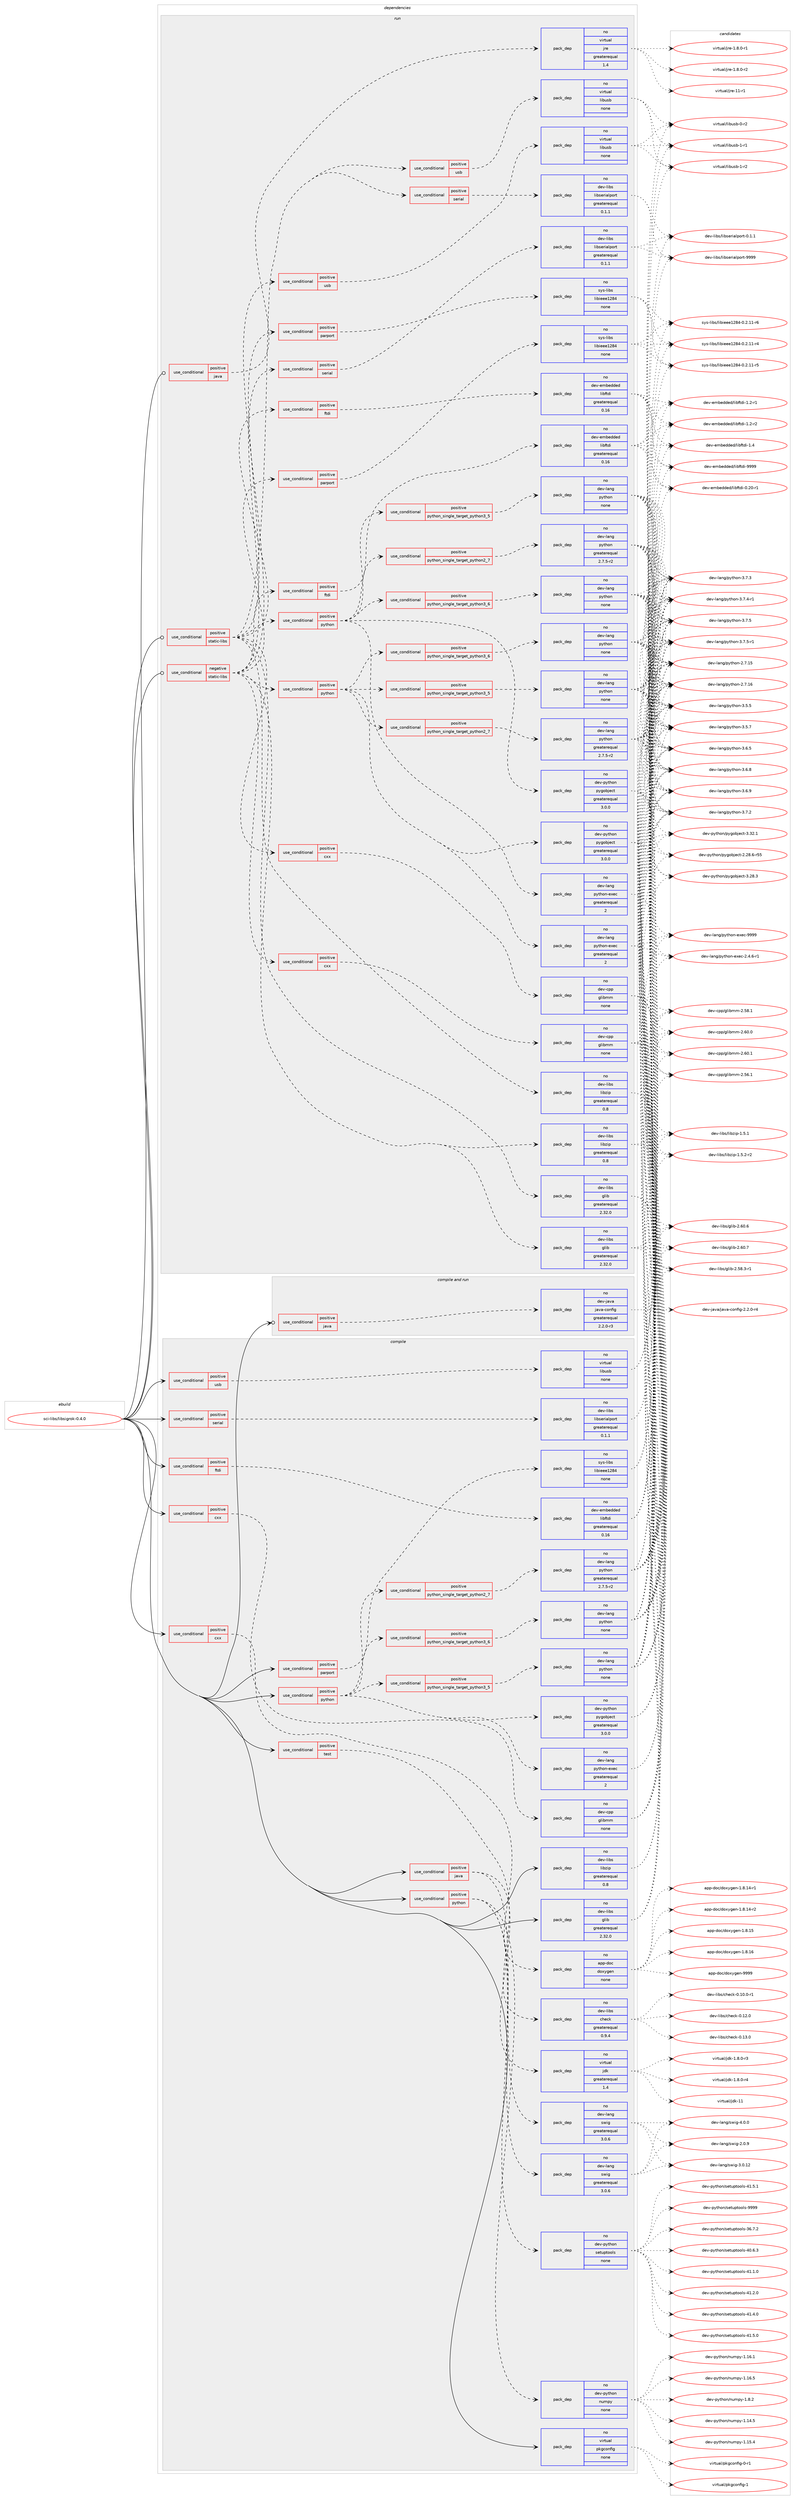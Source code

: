 digraph prolog {

# *************
# Graph options
# *************

newrank=true;
concentrate=true;
compound=true;
graph [rankdir=LR,fontname=Helvetica,fontsize=10,ranksep=1.5];#, ranksep=2.5, nodesep=0.2];
edge  [arrowhead=vee];
node  [fontname=Helvetica,fontsize=10];

# **********
# The ebuild
# **********

subgraph cluster_leftcol {
color=gray;
rank=same;
label=<<i>ebuild</i>>;
id [label="sci-libs/libsigrok-0.4.0", color=red, width=4, href="../sci-libs/libsigrok-0.4.0.svg"];
}

# ****************
# The dependencies
# ****************

subgraph cluster_midcol {
color=gray;
label=<<i>dependencies</i>>;
subgraph cluster_compile {
fillcolor="#eeeeee";
style=filled;
label=<<i>compile</i>>;
subgraph cond208252 {
dependency857866 [label=<<TABLE BORDER="0" CELLBORDER="1" CELLSPACING="0" CELLPADDING="4"><TR><TD ROWSPAN="3" CELLPADDING="10">use_conditional</TD></TR><TR><TD>positive</TD></TR><TR><TD>cxx</TD></TR></TABLE>>, shape=none, color=red];
subgraph pack634453 {
dependency857867 [label=<<TABLE BORDER="0" CELLBORDER="1" CELLSPACING="0" CELLPADDING="4" WIDTH="220"><TR><TD ROWSPAN="6" CELLPADDING="30">pack_dep</TD></TR><TR><TD WIDTH="110">no</TD></TR><TR><TD>app-doc</TD></TR><TR><TD>doxygen</TD></TR><TR><TD>none</TD></TR><TR><TD></TD></TR></TABLE>>, shape=none, color=blue];
}
dependency857866:e -> dependency857867:w [weight=20,style="dashed",arrowhead="vee"];
}
id:e -> dependency857866:w [weight=20,style="solid",arrowhead="vee"];
subgraph cond208253 {
dependency857868 [label=<<TABLE BORDER="0" CELLBORDER="1" CELLSPACING="0" CELLPADDING="4"><TR><TD ROWSPAN="3" CELLPADDING="10">use_conditional</TD></TR><TR><TD>positive</TD></TR><TR><TD>cxx</TD></TR></TABLE>>, shape=none, color=red];
subgraph pack634454 {
dependency857869 [label=<<TABLE BORDER="0" CELLBORDER="1" CELLSPACING="0" CELLPADDING="4" WIDTH="220"><TR><TD ROWSPAN="6" CELLPADDING="30">pack_dep</TD></TR><TR><TD WIDTH="110">no</TD></TR><TR><TD>dev-cpp</TD></TR><TR><TD>glibmm</TD></TR><TR><TD>none</TD></TR><TR><TD></TD></TR></TABLE>>, shape=none, color=blue];
}
dependency857868:e -> dependency857869:w [weight=20,style="dashed",arrowhead="vee"];
}
id:e -> dependency857868:w [weight=20,style="solid",arrowhead="vee"];
subgraph cond208254 {
dependency857870 [label=<<TABLE BORDER="0" CELLBORDER="1" CELLSPACING="0" CELLPADDING="4"><TR><TD ROWSPAN="3" CELLPADDING="10">use_conditional</TD></TR><TR><TD>positive</TD></TR><TR><TD>ftdi</TD></TR></TABLE>>, shape=none, color=red];
subgraph pack634455 {
dependency857871 [label=<<TABLE BORDER="0" CELLBORDER="1" CELLSPACING="0" CELLPADDING="4" WIDTH="220"><TR><TD ROWSPAN="6" CELLPADDING="30">pack_dep</TD></TR><TR><TD WIDTH="110">no</TD></TR><TR><TD>dev-embedded</TD></TR><TR><TD>libftdi</TD></TR><TR><TD>greaterequal</TD></TR><TR><TD>0.16</TD></TR></TABLE>>, shape=none, color=blue];
}
dependency857870:e -> dependency857871:w [weight=20,style="dashed",arrowhead="vee"];
}
id:e -> dependency857870:w [weight=20,style="solid",arrowhead="vee"];
subgraph cond208255 {
dependency857872 [label=<<TABLE BORDER="0" CELLBORDER="1" CELLSPACING="0" CELLPADDING="4"><TR><TD ROWSPAN="3" CELLPADDING="10">use_conditional</TD></TR><TR><TD>positive</TD></TR><TR><TD>java</TD></TR></TABLE>>, shape=none, color=red];
subgraph pack634456 {
dependency857873 [label=<<TABLE BORDER="0" CELLBORDER="1" CELLSPACING="0" CELLPADDING="4" WIDTH="220"><TR><TD ROWSPAN="6" CELLPADDING="30">pack_dep</TD></TR><TR><TD WIDTH="110">no</TD></TR><TR><TD>dev-lang</TD></TR><TR><TD>swig</TD></TR><TR><TD>greaterequal</TD></TR><TR><TD>3.0.6</TD></TR></TABLE>>, shape=none, color=blue];
}
dependency857872:e -> dependency857873:w [weight=20,style="dashed",arrowhead="vee"];
subgraph pack634457 {
dependency857874 [label=<<TABLE BORDER="0" CELLBORDER="1" CELLSPACING="0" CELLPADDING="4" WIDTH="220"><TR><TD ROWSPAN="6" CELLPADDING="30">pack_dep</TD></TR><TR><TD WIDTH="110">no</TD></TR><TR><TD>virtual</TD></TR><TR><TD>jdk</TD></TR><TR><TD>greaterequal</TD></TR><TR><TD>1.4</TD></TR></TABLE>>, shape=none, color=blue];
}
dependency857872:e -> dependency857874:w [weight=20,style="dashed",arrowhead="vee"];
}
id:e -> dependency857872:w [weight=20,style="solid",arrowhead="vee"];
subgraph cond208256 {
dependency857875 [label=<<TABLE BORDER="0" CELLBORDER="1" CELLSPACING="0" CELLPADDING="4"><TR><TD ROWSPAN="3" CELLPADDING="10">use_conditional</TD></TR><TR><TD>positive</TD></TR><TR><TD>parport</TD></TR></TABLE>>, shape=none, color=red];
subgraph pack634458 {
dependency857876 [label=<<TABLE BORDER="0" CELLBORDER="1" CELLSPACING="0" CELLPADDING="4" WIDTH="220"><TR><TD ROWSPAN="6" CELLPADDING="30">pack_dep</TD></TR><TR><TD WIDTH="110">no</TD></TR><TR><TD>sys-libs</TD></TR><TR><TD>libieee1284</TD></TR><TR><TD>none</TD></TR><TR><TD></TD></TR></TABLE>>, shape=none, color=blue];
}
dependency857875:e -> dependency857876:w [weight=20,style="dashed",arrowhead="vee"];
}
id:e -> dependency857875:w [weight=20,style="solid",arrowhead="vee"];
subgraph cond208257 {
dependency857877 [label=<<TABLE BORDER="0" CELLBORDER="1" CELLSPACING="0" CELLPADDING="4"><TR><TD ROWSPAN="3" CELLPADDING="10">use_conditional</TD></TR><TR><TD>positive</TD></TR><TR><TD>python</TD></TR></TABLE>>, shape=none, color=red];
subgraph cond208258 {
dependency857878 [label=<<TABLE BORDER="0" CELLBORDER="1" CELLSPACING="0" CELLPADDING="4"><TR><TD ROWSPAN="3" CELLPADDING="10">use_conditional</TD></TR><TR><TD>positive</TD></TR><TR><TD>python_single_target_python2_7</TD></TR></TABLE>>, shape=none, color=red];
subgraph pack634459 {
dependency857879 [label=<<TABLE BORDER="0" CELLBORDER="1" CELLSPACING="0" CELLPADDING="4" WIDTH="220"><TR><TD ROWSPAN="6" CELLPADDING="30">pack_dep</TD></TR><TR><TD WIDTH="110">no</TD></TR><TR><TD>dev-lang</TD></TR><TR><TD>python</TD></TR><TR><TD>greaterequal</TD></TR><TR><TD>2.7.5-r2</TD></TR></TABLE>>, shape=none, color=blue];
}
dependency857878:e -> dependency857879:w [weight=20,style="dashed",arrowhead="vee"];
}
dependency857877:e -> dependency857878:w [weight=20,style="dashed",arrowhead="vee"];
subgraph cond208259 {
dependency857880 [label=<<TABLE BORDER="0" CELLBORDER="1" CELLSPACING="0" CELLPADDING="4"><TR><TD ROWSPAN="3" CELLPADDING="10">use_conditional</TD></TR><TR><TD>positive</TD></TR><TR><TD>python_single_target_python3_5</TD></TR></TABLE>>, shape=none, color=red];
subgraph pack634460 {
dependency857881 [label=<<TABLE BORDER="0" CELLBORDER="1" CELLSPACING="0" CELLPADDING="4" WIDTH="220"><TR><TD ROWSPAN="6" CELLPADDING="30">pack_dep</TD></TR><TR><TD WIDTH="110">no</TD></TR><TR><TD>dev-lang</TD></TR><TR><TD>python</TD></TR><TR><TD>none</TD></TR><TR><TD></TD></TR></TABLE>>, shape=none, color=blue];
}
dependency857880:e -> dependency857881:w [weight=20,style="dashed",arrowhead="vee"];
}
dependency857877:e -> dependency857880:w [weight=20,style="dashed",arrowhead="vee"];
subgraph cond208260 {
dependency857882 [label=<<TABLE BORDER="0" CELLBORDER="1" CELLSPACING="0" CELLPADDING="4"><TR><TD ROWSPAN="3" CELLPADDING="10">use_conditional</TD></TR><TR><TD>positive</TD></TR><TR><TD>python_single_target_python3_6</TD></TR></TABLE>>, shape=none, color=red];
subgraph pack634461 {
dependency857883 [label=<<TABLE BORDER="0" CELLBORDER="1" CELLSPACING="0" CELLPADDING="4" WIDTH="220"><TR><TD ROWSPAN="6" CELLPADDING="30">pack_dep</TD></TR><TR><TD WIDTH="110">no</TD></TR><TR><TD>dev-lang</TD></TR><TR><TD>python</TD></TR><TR><TD>none</TD></TR><TR><TD></TD></TR></TABLE>>, shape=none, color=blue];
}
dependency857882:e -> dependency857883:w [weight=20,style="dashed",arrowhead="vee"];
}
dependency857877:e -> dependency857882:w [weight=20,style="dashed",arrowhead="vee"];
subgraph pack634462 {
dependency857884 [label=<<TABLE BORDER="0" CELLBORDER="1" CELLSPACING="0" CELLPADDING="4" WIDTH="220"><TR><TD ROWSPAN="6" CELLPADDING="30">pack_dep</TD></TR><TR><TD WIDTH="110">no</TD></TR><TR><TD>dev-lang</TD></TR><TR><TD>python-exec</TD></TR><TR><TD>greaterequal</TD></TR><TR><TD>2</TD></TR></TABLE>>, shape=none, color=blue];
}
dependency857877:e -> dependency857884:w [weight=20,style="dashed",arrowhead="vee"];
subgraph pack634463 {
dependency857885 [label=<<TABLE BORDER="0" CELLBORDER="1" CELLSPACING="0" CELLPADDING="4" WIDTH="220"><TR><TD ROWSPAN="6" CELLPADDING="30">pack_dep</TD></TR><TR><TD WIDTH="110">no</TD></TR><TR><TD>dev-python</TD></TR><TR><TD>pygobject</TD></TR><TR><TD>greaterequal</TD></TR><TR><TD>3.0.0</TD></TR></TABLE>>, shape=none, color=blue];
}
dependency857877:e -> dependency857885:w [weight=20,style="dashed",arrowhead="vee"];
}
id:e -> dependency857877:w [weight=20,style="solid",arrowhead="vee"];
subgraph cond208261 {
dependency857886 [label=<<TABLE BORDER="0" CELLBORDER="1" CELLSPACING="0" CELLPADDING="4"><TR><TD ROWSPAN="3" CELLPADDING="10">use_conditional</TD></TR><TR><TD>positive</TD></TR><TR><TD>python</TD></TR></TABLE>>, shape=none, color=red];
subgraph pack634464 {
dependency857887 [label=<<TABLE BORDER="0" CELLBORDER="1" CELLSPACING="0" CELLPADDING="4" WIDTH="220"><TR><TD ROWSPAN="6" CELLPADDING="30">pack_dep</TD></TR><TR><TD WIDTH="110">no</TD></TR><TR><TD>dev-python</TD></TR><TR><TD>setuptools</TD></TR><TR><TD>none</TD></TR><TR><TD></TD></TR></TABLE>>, shape=none, color=blue];
}
dependency857886:e -> dependency857887:w [weight=20,style="dashed",arrowhead="vee"];
subgraph pack634465 {
dependency857888 [label=<<TABLE BORDER="0" CELLBORDER="1" CELLSPACING="0" CELLPADDING="4" WIDTH="220"><TR><TD ROWSPAN="6" CELLPADDING="30">pack_dep</TD></TR><TR><TD WIDTH="110">no</TD></TR><TR><TD>dev-python</TD></TR><TR><TD>numpy</TD></TR><TR><TD>none</TD></TR><TR><TD></TD></TR></TABLE>>, shape=none, color=blue];
}
dependency857886:e -> dependency857888:w [weight=20,style="dashed",arrowhead="vee"];
subgraph pack634466 {
dependency857889 [label=<<TABLE BORDER="0" CELLBORDER="1" CELLSPACING="0" CELLPADDING="4" WIDTH="220"><TR><TD ROWSPAN="6" CELLPADDING="30">pack_dep</TD></TR><TR><TD WIDTH="110">no</TD></TR><TR><TD>dev-lang</TD></TR><TR><TD>swig</TD></TR><TR><TD>greaterequal</TD></TR><TR><TD>3.0.6</TD></TR></TABLE>>, shape=none, color=blue];
}
dependency857886:e -> dependency857889:w [weight=20,style="dashed",arrowhead="vee"];
}
id:e -> dependency857886:w [weight=20,style="solid",arrowhead="vee"];
subgraph cond208262 {
dependency857890 [label=<<TABLE BORDER="0" CELLBORDER="1" CELLSPACING="0" CELLPADDING="4"><TR><TD ROWSPAN="3" CELLPADDING="10">use_conditional</TD></TR><TR><TD>positive</TD></TR><TR><TD>serial</TD></TR></TABLE>>, shape=none, color=red];
subgraph pack634467 {
dependency857891 [label=<<TABLE BORDER="0" CELLBORDER="1" CELLSPACING="0" CELLPADDING="4" WIDTH="220"><TR><TD ROWSPAN="6" CELLPADDING="30">pack_dep</TD></TR><TR><TD WIDTH="110">no</TD></TR><TR><TD>dev-libs</TD></TR><TR><TD>libserialport</TD></TR><TR><TD>greaterequal</TD></TR><TR><TD>0.1.1</TD></TR></TABLE>>, shape=none, color=blue];
}
dependency857890:e -> dependency857891:w [weight=20,style="dashed",arrowhead="vee"];
}
id:e -> dependency857890:w [weight=20,style="solid",arrowhead="vee"];
subgraph cond208263 {
dependency857892 [label=<<TABLE BORDER="0" CELLBORDER="1" CELLSPACING="0" CELLPADDING="4"><TR><TD ROWSPAN="3" CELLPADDING="10">use_conditional</TD></TR><TR><TD>positive</TD></TR><TR><TD>test</TD></TR></TABLE>>, shape=none, color=red];
subgraph pack634468 {
dependency857893 [label=<<TABLE BORDER="0" CELLBORDER="1" CELLSPACING="0" CELLPADDING="4" WIDTH="220"><TR><TD ROWSPAN="6" CELLPADDING="30">pack_dep</TD></TR><TR><TD WIDTH="110">no</TD></TR><TR><TD>dev-libs</TD></TR><TR><TD>check</TD></TR><TR><TD>greaterequal</TD></TR><TR><TD>0.9.4</TD></TR></TABLE>>, shape=none, color=blue];
}
dependency857892:e -> dependency857893:w [weight=20,style="dashed",arrowhead="vee"];
}
id:e -> dependency857892:w [weight=20,style="solid",arrowhead="vee"];
subgraph cond208264 {
dependency857894 [label=<<TABLE BORDER="0" CELLBORDER="1" CELLSPACING="0" CELLPADDING="4"><TR><TD ROWSPAN="3" CELLPADDING="10">use_conditional</TD></TR><TR><TD>positive</TD></TR><TR><TD>usb</TD></TR></TABLE>>, shape=none, color=red];
subgraph pack634469 {
dependency857895 [label=<<TABLE BORDER="0" CELLBORDER="1" CELLSPACING="0" CELLPADDING="4" WIDTH="220"><TR><TD ROWSPAN="6" CELLPADDING="30">pack_dep</TD></TR><TR><TD WIDTH="110">no</TD></TR><TR><TD>virtual</TD></TR><TR><TD>libusb</TD></TR><TR><TD>none</TD></TR><TR><TD></TD></TR></TABLE>>, shape=none, color=blue];
}
dependency857894:e -> dependency857895:w [weight=20,style="dashed",arrowhead="vee"];
}
id:e -> dependency857894:w [weight=20,style="solid",arrowhead="vee"];
subgraph pack634470 {
dependency857896 [label=<<TABLE BORDER="0" CELLBORDER="1" CELLSPACING="0" CELLPADDING="4" WIDTH="220"><TR><TD ROWSPAN="6" CELLPADDING="30">pack_dep</TD></TR><TR><TD WIDTH="110">no</TD></TR><TR><TD>dev-libs</TD></TR><TR><TD>glib</TD></TR><TR><TD>greaterequal</TD></TR><TR><TD>2.32.0</TD></TR></TABLE>>, shape=none, color=blue];
}
id:e -> dependency857896:w [weight=20,style="solid",arrowhead="vee"];
subgraph pack634471 {
dependency857897 [label=<<TABLE BORDER="0" CELLBORDER="1" CELLSPACING="0" CELLPADDING="4" WIDTH="220"><TR><TD ROWSPAN="6" CELLPADDING="30">pack_dep</TD></TR><TR><TD WIDTH="110">no</TD></TR><TR><TD>dev-libs</TD></TR><TR><TD>libzip</TD></TR><TR><TD>greaterequal</TD></TR><TR><TD>0.8</TD></TR></TABLE>>, shape=none, color=blue];
}
id:e -> dependency857897:w [weight=20,style="solid",arrowhead="vee"];
subgraph pack634472 {
dependency857898 [label=<<TABLE BORDER="0" CELLBORDER="1" CELLSPACING="0" CELLPADDING="4" WIDTH="220"><TR><TD ROWSPAN="6" CELLPADDING="30">pack_dep</TD></TR><TR><TD WIDTH="110">no</TD></TR><TR><TD>virtual</TD></TR><TR><TD>pkgconfig</TD></TR><TR><TD>none</TD></TR><TR><TD></TD></TR></TABLE>>, shape=none, color=blue];
}
id:e -> dependency857898:w [weight=20,style="solid",arrowhead="vee"];
}
subgraph cluster_compileandrun {
fillcolor="#eeeeee";
style=filled;
label=<<i>compile and run</i>>;
subgraph cond208265 {
dependency857899 [label=<<TABLE BORDER="0" CELLBORDER="1" CELLSPACING="0" CELLPADDING="4"><TR><TD ROWSPAN="3" CELLPADDING="10">use_conditional</TD></TR><TR><TD>positive</TD></TR><TR><TD>java</TD></TR></TABLE>>, shape=none, color=red];
subgraph pack634473 {
dependency857900 [label=<<TABLE BORDER="0" CELLBORDER="1" CELLSPACING="0" CELLPADDING="4" WIDTH="220"><TR><TD ROWSPAN="6" CELLPADDING="30">pack_dep</TD></TR><TR><TD WIDTH="110">no</TD></TR><TR><TD>dev-java</TD></TR><TR><TD>java-config</TD></TR><TR><TD>greaterequal</TD></TR><TR><TD>2.2.0-r3</TD></TR></TABLE>>, shape=none, color=blue];
}
dependency857899:e -> dependency857900:w [weight=20,style="dashed",arrowhead="vee"];
}
id:e -> dependency857899:w [weight=20,style="solid",arrowhead="odotvee"];
}
subgraph cluster_run {
fillcolor="#eeeeee";
style=filled;
label=<<i>run</i>>;
subgraph cond208266 {
dependency857901 [label=<<TABLE BORDER="0" CELLBORDER="1" CELLSPACING="0" CELLPADDING="4"><TR><TD ROWSPAN="3" CELLPADDING="10">use_conditional</TD></TR><TR><TD>negative</TD></TR><TR><TD>static-libs</TD></TR></TABLE>>, shape=none, color=red];
subgraph pack634474 {
dependency857902 [label=<<TABLE BORDER="0" CELLBORDER="1" CELLSPACING="0" CELLPADDING="4" WIDTH="220"><TR><TD ROWSPAN="6" CELLPADDING="30">pack_dep</TD></TR><TR><TD WIDTH="110">no</TD></TR><TR><TD>dev-libs</TD></TR><TR><TD>glib</TD></TR><TR><TD>greaterequal</TD></TR><TR><TD>2.32.0</TD></TR></TABLE>>, shape=none, color=blue];
}
dependency857901:e -> dependency857902:w [weight=20,style="dashed",arrowhead="vee"];
subgraph pack634475 {
dependency857903 [label=<<TABLE BORDER="0" CELLBORDER="1" CELLSPACING="0" CELLPADDING="4" WIDTH="220"><TR><TD ROWSPAN="6" CELLPADDING="30">pack_dep</TD></TR><TR><TD WIDTH="110">no</TD></TR><TR><TD>dev-libs</TD></TR><TR><TD>libzip</TD></TR><TR><TD>greaterequal</TD></TR><TR><TD>0.8</TD></TR></TABLE>>, shape=none, color=blue];
}
dependency857901:e -> dependency857903:w [weight=20,style="dashed",arrowhead="vee"];
subgraph cond208267 {
dependency857904 [label=<<TABLE BORDER="0" CELLBORDER="1" CELLSPACING="0" CELLPADDING="4"><TR><TD ROWSPAN="3" CELLPADDING="10">use_conditional</TD></TR><TR><TD>positive</TD></TR><TR><TD>cxx</TD></TR></TABLE>>, shape=none, color=red];
subgraph pack634476 {
dependency857905 [label=<<TABLE BORDER="0" CELLBORDER="1" CELLSPACING="0" CELLPADDING="4" WIDTH="220"><TR><TD ROWSPAN="6" CELLPADDING="30">pack_dep</TD></TR><TR><TD WIDTH="110">no</TD></TR><TR><TD>dev-cpp</TD></TR><TR><TD>glibmm</TD></TR><TR><TD>none</TD></TR><TR><TD></TD></TR></TABLE>>, shape=none, color=blue];
}
dependency857904:e -> dependency857905:w [weight=20,style="dashed",arrowhead="vee"];
}
dependency857901:e -> dependency857904:w [weight=20,style="dashed",arrowhead="vee"];
subgraph cond208268 {
dependency857906 [label=<<TABLE BORDER="0" CELLBORDER="1" CELLSPACING="0" CELLPADDING="4"><TR><TD ROWSPAN="3" CELLPADDING="10">use_conditional</TD></TR><TR><TD>positive</TD></TR><TR><TD>python</TD></TR></TABLE>>, shape=none, color=red];
subgraph cond208269 {
dependency857907 [label=<<TABLE BORDER="0" CELLBORDER="1" CELLSPACING="0" CELLPADDING="4"><TR><TD ROWSPAN="3" CELLPADDING="10">use_conditional</TD></TR><TR><TD>positive</TD></TR><TR><TD>python_single_target_python2_7</TD></TR></TABLE>>, shape=none, color=red];
subgraph pack634477 {
dependency857908 [label=<<TABLE BORDER="0" CELLBORDER="1" CELLSPACING="0" CELLPADDING="4" WIDTH="220"><TR><TD ROWSPAN="6" CELLPADDING="30">pack_dep</TD></TR><TR><TD WIDTH="110">no</TD></TR><TR><TD>dev-lang</TD></TR><TR><TD>python</TD></TR><TR><TD>greaterequal</TD></TR><TR><TD>2.7.5-r2</TD></TR></TABLE>>, shape=none, color=blue];
}
dependency857907:e -> dependency857908:w [weight=20,style="dashed",arrowhead="vee"];
}
dependency857906:e -> dependency857907:w [weight=20,style="dashed",arrowhead="vee"];
subgraph cond208270 {
dependency857909 [label=<<TABLE BORDER="0" CELLBORDER="1" CELLSPACING="0" CELLPADDING="4"><TR><TD ROWSPAN="3" CELLPADDING="10">use_conditional</TD></TR><TR><TD>positive</TD></TR><TR><TD>python_single_target_python3_5</TD></TR></TABLE>>, shape=none, color=red];
subgraph pack634478 {
dependency857910 [label=<<TABLE BORDER="0" CELLBORDER="1" CELLSPACING="0" CELLPADDING="4" WIDTH="220"><TR><TD ROWSPAN="6" CELLPADDING="30">pack_dep</TD></TR><TR><TD WIDTH="110">no</TD></TR><TR><TD>dev-lang</TD></TR><TR><TD>python</TD></TR><TR><TD>none</TD></TR><TR><TD></TD></TR></TABLE>>, shape=none, color=blue];
}
dependency857909:e -> dependency857910:w [weight=20,style="dashed",arrowhead="vee"];
}
dependency857906:e -> dependency857909:w [weight=20,style="dashed",arrowhead="vee"];
subgraph cond208271 {
dependency857911 [label=<<TABLE BORDER="0" CELLBORDER="1" CELLSPACING="0" CELLPADDING="4"><TR><TD ROWSPAN="3" CELLPADDING="10">use_conditional</TD></TR><TR><TD>positive</TD></TR><TR><TD>python_single_target_python3_6</TD></TR></TABLE>>, shape=none, color=red];
subgraph pack634479 {
dependency857912 [label=<<TABLE BORDER="0" CELLBORDER="1" CELLSPACING="0" CELLPADDING="4" WIDTH="220"><TR><TD ROWSPAN="6" CELLPADDING="30">pack_dep</TD></TR><TR><TD WIDTH="110">no</TD></TR><TR><TD>dev-lang</TD></TR><TR><TD>python</TD></TR><TR><TD>none</TD></TR><TR><TD></TD></TR></TABLE>>, shape=none, color=blue];
}
dependency857911:e -> dependency857912:w [weight=20,style="dashed",arrowhead="vee"];
}
dependency857906:e -> dependency857911:w [weight=20,style="dashed",arrowhead="vee"];
subgraph pack634480 {
dependency857913 [label=<<TABLE BORDER="0" CELLBORDER="1" CELLSPACING="0" CELLPADDING="4" WIDTH="220"><TR><TD ROWSPAN="6" CELLPADDING="30">pack_dep</TD></TR><TR><TD WIDTH="110">no</TD></TR><TR><TD>dev-lang</TD></TR><TR><TD>python-exec</TD></TR><TR><TD>greaterequal</TD></TR><TR><TD>2</TD></TR></TABLE>>, shape=none, color=blue];
}
dependency857906:e -> dependency857913:w [weight=20,style="dashed",arrowhead="vee"];
subgraph pack634481 {
dependency857914 [label=<<TABLE BORDER="0" CELLBORDER="1" CELLSPACING="0" CELLPADDING="4" WIDTH="220"><TR><TD ROWSPAN="6" CELLPADDING="30">pack_dep</TD></TR><TR><TD WIDTH="110">no</TD></TR><TR><TD>dev-python</TD></TR><TR><TD>pygobject</TD></TR><TR><TD>greaterequal</TD></TR><TR><TD>3.0.0</TD></TR></TABLE>>, shape=none, color=blue];
}
dependency857906:e -> dependency857914:w [weight=20,style="dashed",arrowhead="vee"];
}
dependency857901:e -> dependency857906:w [weight=20,style="dashed",arrowhead="vee"];
subgraph cond208272 {
dependency857915 [label=<<TABLE BORDER="0" CELLBORDER="1" CELLSPACING="0" CELLPADDING="4"><TR><TD ROWSPAN="3" CELLPADDING="10">use_conditional</TD></TR><TR><TD>positive</TD></TR><TR><TD>ftdi</TD></TR></TABLE>>, shape=none, color=red];
subgraph pack634482 {
dependency857916 [label=<<TABLE BORDER="0" CELLBORDER="1" CELLSPACING="0" CELLPADDING="4" WIDTH="220"><TR><TD ROWSPAN="6" CELLPADDING="30">pack_dep</TD></TR><TR><TD WIDTH="110">no</TD></TR><TR><TD>dev-embedded</TD></TR><TR><TD>libftdi</TD></TR><TR><TD>greaterequal</TD></TR><TR><TD>0.16</TD></TR></TABLE>>, shape=none, color=blue];
}
dependency857915:e -> dependency857916:w [weight=20,style="dashed",arrowhead="vee"];
}
dependency857901:e -> dependency857915:w [weight=20,style="dashed",arrowhead="vee"];
subgraph cond208273 {
dependency857917 [label=<<TABLE BORDER="0" CELLBORDER="1" CELLSPACING="0" CELLPADDING="4"><TR><TD ROWSPAN="3" CELLPADDING="10">use_conditional</TD></TR><TR><TD>positive</TD></TR><TR><TD>parport</TD></TR></TABLE>>, shape=none, color=red];
subgraph pack634483 {
dependency857918 [label=<<TABLE BORDER="0" CELLBORDER="1" CELLSPACING="0" CELLPADDING="4" WIDTH="220"><TR><TD ROWSPAN="6" CELLPADDING="30">pack_dep</TD></TR><TR><TD WIDTH="110">no</TD></TR><TR><TD>sys-libs</TD></TR><TR><TD>libieee1284</TD></TR><TR><TD>none</TD></TR><TR><TD></TD></TR></TABLE>>, shape=none, color=blue];
}
dependency857917:e -> dependency857918:w [weight=20,style="dashed",arrowhead="vee"];
}
dependency857901:e -> dependency857917:w [weight=20,style="dashed",arrowhead="vee"];
subgraph cond208274 {
dependency857919 [label=<<TABLE BORDER="0" CELLBORDER="1" CELLSPACING="0" CELLPADDING="4"><TR><TD ROWSPAN="3" CELLPADDING="10">use_conditional</TD></TR><TR><TD>positive</TD></TR><TR><TD>serial</TD></TR></TABLE>>, shape=none, color=red];
subgraph pack634484 {
dependency857920 [label=<<TABLE BORDER="0" CELLBORDER="1" CELLSPACING="0" CELLPADDING="4" WIDTH="220"><TR><TD ROWSPAN="6" CELLPADDING="30">pack_dep</TD></TR><TR><TD WIDTH="110">no</TD></TR><TR><TD>dev-libs</TD></TR><TR><TD>libserialport</TD></TR><TR><TD>greaterequal</TD></TR><TR><TD>0.1.1</TD></TR></TABLE>>, shape=none, color=blue];
}
dependency857919:e -> dependency857920:w [weight=20,style="dashed",arrowhead="vee"];
}
dependency857901:e -> dependency857919:w [weight=20,style="dashed",arrowhead="vee"];
subgraph cond208275 {
dependency857921 [label=<<TABLE BORDER="0" CELLBORDER="1" CELLSPACING="0" CELLPADDING="4"><TR><TD ROWSPAN="3" CELLPADDING="10">use_conditional</TD></TR><TR><TD>positive</TD></TR><TR><TD>usb</TD></TR></TABLE>>, shape=none, color=red];
subgraph pack634485 {
dependency857922 [label=<<TABLE BORDER="0" CELLBORDER="1" CELLSPACING="0" CELLPADDING="4" WIDTH="220"><TR><TD ROWSPAN="6" CELLPADDING="30">pack_dep</TD></TR><TR><TD WIDTH="110">no</TD></TR><TR><TD>virtual</TD></TR><TR><TD>libusb</TD></TR><TR><TD>none</TD></TR><TR><TD></TD></TR></TABLE>>, shape=none, color=blue];
}
dependency857921:e -> dependency857922:w [weight=20,style="dashed",arrowhead="vee"];
}
dependency857901:e -> dependency857921:w [weight=20,style="dashed",arrowhead="vee"];
}
id:e -> dependency857901:w [weight=20,style="solid",arrowhead="odot"];
subgraph cond208276 {
dependency857923 [label=<<TABLE BORDER="0" CELLBORDER="1" CELLSPACING="0" CELLPADDING="4"><TR><TD ROWSPAN="3" CELLPADDING="10">use_conditional</TD></TR><TR><TD>positive</TD></TR><TR><TD>java</TD></TR></TABLE>>, shape=none, color=red];
subgraph pack634486 {
dependency857924 [label=<<TABLE BORDER="0" CELLBORDER="1" CELLSPACING="0" CELLPADDING="4" WIDTH="220"><TR><TD ROWSPAN="6" CELLPADDING="30">pack_dep</TD></TR><TR><TD WIDTH="110">no</TD></TR><TR><TD>virtual</TD></TR><TR><TD>jre</TD></TR><TR><TD>greaterequal</TD></TR><TR><TD>1.4</TD></TR></TABLE>>, shape=none, color=blue];
}
dependency857923:e -> dependency857924:w [weight=20,style="dashed",arrowhead="vee"];
}
id:e -> dependency857923:w [weight=20,style="solid",arrowhead="odot"];
subgraph cond208277 {
dependency857925 [label=<<TABLE BORDER="0" CELLBORDER="1" CELLSPACING="0" CELLPADDING="4"><TR><TD ROWSPAN="3" CELLPADDING="10">use_conditional</TD></TR><TR><TD>positive</TD></TR><TR><TD>static-libs</TD></TR></TABLE>>, shape=none, color=red];
subgraph pack634487 {
dependency857926 [label=<<TABLE BORDER="0" CELLBORDER="1" CELLSPACING="0" CELLPADDING="4" WIDTH="220"><TR><TD ROWSPAN="6" CELLPADDING="30">pack_dep</TD></TR><TR><TD WIDTH="110">no</TD></TR><TR><TD>dev-libs</TD></TR><TR><TD>glib</TD></TR><TR><TD>greaterequal</TD></TR><TR><TD>2.32.0</TD></TR></TABLE>>, shape=none, color=blue];
}
dependency857925:e -> dependency857926:w [weight=20,style="dashed",arrowhead="vee"];
subgraph pack634488 {
dependency857927 [label=<<TABLE BORDER="0" CELLBORDER="1" CELLSPACING="0" CELLPADDING="4" WIDTH="220"><TR><TD ROWSPAN="6" CELLPADDING="30">pack_dep</TD></TR><TR><TD WIDTH="110">no</TD></TR><TR><TD>dev-libs</TD></TR><TR><TD>libzip</TD></TR><TR><TD>greaterequal</TD></TR><TR><TD>0.8</TD></TR></TABLE>>, shape=none, color=blue];
}
dependency857925:e -> dependency857927:w [weight=20,style="dashed",arrowhead="vee"];
subgraph cond208278 {
dependency857928 [label=<<TABLE BORDER="0" CELLBORDER="1" CELLSPACING="0" CELLPADDING="4"><TR><TD ROWSPAN="3" CELLPADDING="10">use_conditional</TD></TR><TR><TD>positive</TD></TR><TR><TD>cxx</TD></TR></TABLE>>, shape=none, color=red];
subgraph pack634489 {
dependency857929 [label=<<TABLE BORDER="0" CELLBORDER="1" CELLSPACING="0" CELLPADDING="4" WIDTH="220"><TR><TD ROWSPAN="6" CELLPADDING="30">pack_dep</TD></TR><TR><TD WIDTH="110">no</TD></TR><TR><TD>dev-cpp</TD></TR><TR><TD>glibmm</TD></TR><TR><TD>none</TD></TR><TR><TD></TD></TR></TABLE>>, shape=none, color=blue];
}
dependency857928:e -> dependency857929:w [weight=20,style="dashed",arrowhead="vee"];
}
dependency857925:e -> dependency857928:w [weight=20,style="dashed",arrowhead="vee"];
subgraph cond208279 {
dependency857930 [label=<<TABLE BORDER="0" CELLBORDER="1" CELLSPACING="0" CELLPADDING="4"><TR><TD ROWSPAN="3" CELLPADDING="10">use_conditional</TD></TR><TR><TD>positive</TD></TR><TR><TD>python</TD></TR></TABLE>>, shape=none, color=red];
subgraph cond208280 {
dependency857931 [label=<<TABLE BORDER="0" CELLBORDER="1" CELLSPACING="0" CELLPADDING="4"><TR><TD ROWSPAN="3" CELLPADDING="10">use_conditional</TD></TR><TR><TD>positive</TD></TR><TR><TD>python_single_target_python2_7</TD></TR></TABLE>>, shape=none, color=red];
subgraph pack634490 {
dependency857932 [label=<<TABLE BORDER="0" CELLBORDER="1" CELLSPACING="0" CELLPADDING="4" WIDTH="220"><TR><TD ROWSPAN="6" CELLPADDING="30">pack_dep</TD></TR><TR><TD WIDTH="110">no</TD></TR><TR><TD>dev-lang</TD></TR><TR><TD>python</TD></TR><TR><TD>greaterequal</TD></TR><TR><TD>2.7.5-r2</TD></TR></TABLE>>, shape=none, color=blue];
}
dependency857931:e -> dependency857932:w [weight=20,style="dashed",arrowhead="vee"];
}
dependency857930:e -> dependency857931:w [weight=20,style="dashed",arrowhead="vee"];
subgraph cond208281 {
dependency857933 [label=<<TABLE BORDER="0" CELLBORDER="1" CELLSPACING="0" CELLPADDING="4"><TR><TD ROWSPAN="3" CELLPADDING="10">use_conditional</TD></TR><TR><TD>positive</TD></TR><TR><TD>python_single_target_python3_5</TD></TR></TABLE>>, shape=none, color=red];
subgraph pack634491 {
dependency857934 [label=<<TABLE BORDER="0" CELLBORDER="1" CELLSPACING="0" CELLPADDING="4" WIDTH="220"><TR><TD ROWSPAN="6" CELLPADDING="30">pack_dep</TD></TR><TR><TD WIDTH="110">no</TD></TR><TR><TD>dev-lang</TD></TR><TR><TD>python</TD></TR><TR><TD>none</TD></TR><TR><TD></TD></TR></TABLE>>, shape=none, color=blue];
}
dependency857933:e -> dependency857934:w [weight=20,style="dashed",arrowhead="vee"];
}
dependency857930:e -> dependency857933:w [weight=20,style="dashed",arrowhead="vee"];
subgraph cond208282 {
dependency857935 [label=<<TABLE BORDER="0" CELLBORDER="1" CELLSPACING="0" CELLPADDING="4"><TR><TD ROWSPAN="3" CELLPADDING="10">use_conditional</TD></TR><TR><TD>positive</TD></TR><TR><TD>python_single_target_python3_6</TD></TR></TABLE>>, shape=none, color=red];
subgraph pack634492 {
dependency857936 [label=<<TABLE BORDER="0" CELLBORDER="1" CELLSPACING="0" CELLPADDING="4" WIDTH="220"><TR><TD ROWSPAN="6" CELLPADDING="30">pack_dep</TD></TR><TR><TD WIDTH="110">no</TD></TR><TR><TD>dev-lang</TD></TR><TR><TD>python</TD></TR><TR><TD>none</TD></TR><TR><TD></TD></TR></TABLE>>, shape=none, color=blue];
}
dependency857935:e -> dependency857936:w [weight=20,style="dashed",arrowhead="vee"];
}
dependency857930:e -> dependency857935:w [weight=20,style="dashed",arrowhead="vee"];
subgraph pack634493 {
dependency857937 [label=<<TABLE BORDER="0" CELLBORDER="1" CELLSPACING="0" CELLPADDING="4" WIDTH="220"><TR><TD ROWSPAN="6" CELLPADDING="30">pack_dep</TD></TR><TR><TD WIDTH="110">no</TD></TR><TR><TD>dev-lang</TD></TR><TR><TD>python-exec</TD></TR><TR><TD>greaterequal</TD></TR><TR><TD>2</TD></TR></TABLE>>, shape=none, color=blue];
}
dependency857930:e -> dependency857937:w [weight=20,style="dashed",arrowhead="vee"];
subgraph pack634494 {
dependency857938 [label=<<TABLE BORDER="0" CELLBORDER="1" CELLSPACING="0" CELLPADDING="4" WIDTH="220"><TR><TD ROWSPAN="6" CELLPADDING="30">pack_dep</TD></TR><TR><TD WIDTH="110">no</TD></TR><TR><TD>dev-python</TD></TR><TR><TD>pygobject</TD></TR><TR><TD>greaterequal</TD></TR><TR><TD>3.0.0</TD></TR></TABLE>>, shape=none, color=blue];
}
dependency857930:e -> dependency857938:w [weight=20,style="dashed",arrowhead="vee"];
}
dependency857925:e -> dependency857930:w [weight=20,style="dashed",arrowhead="vee"];
subgraph cond208283 {
dependency857939 [label=<<TABLE BORDER="0" CELLBORDER="1" CELLSPACING="0" CELLPADDING="4"><TR><TD ROWSPAN="3" CELLPADDING="10">use_conditional</TD></TR><TR><TD>positive</TD></TR><TR><TD>ftdi</TD></TR></TABLE>>, shape=none, color=red];
subgraph pack634495 {
dependency857940 [label=<<TABLE BORDER="0" CELLBORDER="1" CELLSPACING="0" CELLPADDING="4" WIDTH="220"><TR><TD ROWSPAN="6" CELLPADDING="30">pack_dep</TD></TR><TR><TD WIDTH="110">no</TD></TR><TR><TD>dev-embedded</TD></TR><TR><TD>libftdi</TD></TR><TR><TD>greaterequal</TD></TR><TR><TD>0.16</TD></TR></TABLE>>, shape=none, color=blue];
}
dependency857939:e -> dependency857940:w [weight=20,style="dashed",arrowhead="vee"];
}
dependency857925:e -> dependency857939:w [weight=20,style="dashed",arrowhead="vee"];
subgraph cond208284 {
dependency857941 [label=<<TABLE BORDER="0" CELLBORDER="1" CELLSPACING="0" CELLPADDING="4"><TR><TD ROWSPAN="3" CELLPADDING="10">use_conditional</TD></TR><TR><TD>positive</TD></TR><TR><TD>parport</TD></TR></TABLE>>, shape=none, color=red];
subgraph pack634496 {
dependency857942 [label=<<TABLE BORDER="0" CELLBORDER="1" CELLSPACING="0" CELLPADDING="4" WIDTH="220"><TR><TD ROWSPAN="6" CELLPADDING="30">pack_dep</TD></TR><TR><TD WIDTH="110">no</TD></TR><TR><TD>sys-libs</TD></TR><TR><TD>libieee1284</TD></TR><TR><TD>none</TD></TR><TR><TD></TD></TR></TABLE>>, shape=none, color=blue];
}
dependency857941:e -> dependency857942:w [weight=20,style="dashed",arrowhead="vee"];
}
dependency857925:e -> dependency857941:w [weight=20,style="dashed",arrowhead="vee"];
subgraph cond208285 {
dependency857943 [label=<<TABLE BORDER="0" CELLBORDER="1" CELLSPACING="0" CELLPADDING="4"><TR><TD ROWSPAN="3" CELLPADDING="10">use_conditional</TD></TR><TR><TD>positive</TD></TR><TR><TD>serial</TD></TR></TABLE>>, shape=none, color=red];
subgraph pack634497 {
dependency857944 [label=<<TABLE BORDER="0" CELLBORDER="1" CELLSPACING="0" CELLPADDING="4" WIDTH="220"><TR><TD ROWSPAN="6" CELLPADDING="30">pack_dep</TD></TR><TR><TD WIDTH="110">no</TD></TR><TR><TD>dev-libs</TD></TR><TR><TD>libserialport</TD></TR><TR><TD>greaterequal</TD></TR><TR><TD>0.1.1</TD></TR></TABLE>>, shape=none, color=blue];
}
dependency857943:e -> dependency857944:w [weight=20,style="dashed",arrowhead="vee"];
}
dependency857925:e -> dependency857943:w [weight=20,style="dashed",arrowhead="vee"];
subgraph cond208286 {
dependency857945 [label=<<TABLE BORDER="0" CELLBORDER="1" CELLSPACING="0" CELLPADDING="4"><TR><TD ROWSPAN="3" CELLPADDING="10">use_conditional</TD></TR><TR><TD>positive</TD></TR><TR><TD>usb</TD></TR></TABLE>>, shape=none, color=red];
subgraph pack634498 {
dependency857946 [label=<<TABLE BORDER="0" CELLBORDER="1" CELLSPACING="0" CELLPADDING="4" WIDTH="220"><TR><TD ROWSPAN="6" CELLPADDING="30">pack_dep</TD></TR><TR><TD WIDTH="110">no</TD></TR><TR><TD>virtual</TD></TR><TR><TD>libusb</TD></TR><TR><TD>none</TD></TR><TR><TD></TD></TR></TABLE>>, shape=none, color=blue];
}
dependency857945:e -> dependency857946:w [weight=20,style="dashed",arrowhead="vee"];
}
dependency857925:e -> dependency857945:w [weight=20,style="dashed",arrowhead="vee"];
}
id:e -> dependency857925:w [weight=20,style="solid",arrowhead="odot"];
}
}

# **************
# The candidates
# **************

subgraph cluster_choices {
rank=same;
color=gray;
label=<<i>candidates</i>>;

subgraph choice634453 {
color=black;
nodesep=1;
choice97112112451001119947100111120121103101110454946564649524511449 [label="app-doc/doxygen-1.8.14-r1", color=red, width=4,href="../app-doc/doxygen-1.8.14-r1.svg"];
choice97112112451001119947100111120121103101110454946564649524511450 [label="app-doc/doxygen-1.8.14-r2", color=red, width=4,href="../app-doc/doxygen-1.8.14-r2.svg"];
choice9711211245100111994710011112012110310111045494656464953 [label="app-doc/doxygen-1.8.15", color=red, width=4,href="../app-doc/doxygen-1.8.15.svg"];
choice9711211245100111994710011112012110310111045494656464954 [label="app-doc/doxygen-1.8.16", color=red, width=4,href="../app-doc/doxygen-1.8.16.svg"];
choice971121124510011199471001111201211031011104557575757 [label="app-doc/doxygen-9999", color=red, width=4,href="../app-doc/doxygen-9999.svg"];
dependency857867:e -> choice97112112451001119947100111120121103101110454946564649524511449:w [style=dotted,weight="100"];
dependency857867:e -> choice97112112451001119947100111120121103101110454946564649524511450:w [style=dotted,weight="100"];
dependency857867:e -> choice9711211245100111994710011112012110310111045494656464953:w [style=dotted,weight="100"];
dependency857867:e -> choice9711211245100111994710011112012110310111045494656464954:w [style=dotted,weight="100"];
dependency857867:e -> choice971121124510011199471001111201211031011104557575757:w [style=dotted,weight="100"];
}
subgraph choice634454 {
color=black;
nodesep=1;
choice1001011184599112112471031081059810910945504653544649 [label="dev-cpp/glibmm-2.56.1", color=red, width=4,href="../dev-cpp/glibmm-2.56.1.svg"];
choice1001011184599112112471031081059810910945504653564649 [label="dev-cpp/glibmm-2.58.1", color=red, width=4,href="../dev-cpp/glibmm-2.58.1.svg"];
choice1001011184599112112471031081059810910945504654484648 [label="dev-cpp/glibmm-2.60.0", color=red, width=4,href="../dev-cpp/glibmm-2.60.0.svg"];
choice1001011184599112112471031081059810910945504654484649 [label="dev-cpp/glibmm-2.60.1", color=red, width=4,href="../dev-cpp/glibmm-2.60.1.svg"];
dependency857869:e -> choice1001011184599112112471031081059810910945504653544649:w [style=dotted,weight="100"];
dependency857869:e -> choice1001011184599112112471031081059810910945504653564649:w [style=dotted,weight="100"];
dependency857869:e -> choice1001011184599112112471031081059810910945504654484648:w [style=dotted,weight="100"];
dependency857869:e -> choice1001011184599112112471031081059810910945504654484649:w [style=dotted,weight="100"];
}
subgraph choice634455 {
color=black;
nodesep=1;
choice1001011184510110998101100100101100471081059810211610010545484650484511449 [label="dev-embedded/libftdi-0.20-r1", color=red, width=4,href="../dev-embedded/libftdi-0.20-r1.svg"];
choice10010111845101109981011001001011004710810598102116100105454946504511449 [label="dev-embedded/libftdi-1.2-r1", color=red, width=4,href="../dev-embedded/libftdi-1.2-r1.svg"];
choice10010111845101109981011001001011004710810598102116100105454946504511450 [label="dev-embedded/libftdi-1.2-r2", color=red, width=4,href="../dev-embedded/libftdi-1.2-r2.svg"];
choice1001011184510110998101100100101100471081059810211610010545494652 [label="dev-embedded/libftdi-1.4", color=red, width=4,href="../dev-embedded/libftdi-1.4.svg"];
choice100101118451011099810110010010110047108105981021161001054557575757 [label="dev-embedded/libftdi-9999", color=red, width=4,href="../dev-embedded/libftdi-9999.svg"];
dependency857871:e -> choice1001011184510110998101100100101100471081059810211610010545484650484511449:w [style=dotted,weight="100"];
dependency857871:e -> choice10010111845101109981011001001011004710810598102116100105454946504511449:w [style=dotted,weight="100"];
dependency857871:e -> choice10010111845101109981011001001011004710810598102116100105454946504511450:w [style=dotted,weight="100"];
dependency857871:e -> choice1001011184510110998101100100101100471081059810211610010545494652:w [style=dotted,weight="100"];
dependency857871:e -> choice100101118451011099810110010010110047108105981021161001054557575757:w [style=dotted,weight="100"];
}
subgraph choice634456 {
color=black;
nodesep=1;
choice100101118451089711010347115119105103455046484657 [label="dev-lang/swig-2.0.9", color=red, width=4,href="../dev-lang/swig-2.0.9.svg"];
choice10010111845108971101034711511910510345514648464950 [label="dev-lang/swig-3.0.12", color=red, width=4,href="../dev-lang/swig-3.0.12.svg"];
choice100101118451089711010347115119105103455246484648 [label="dev-lang/swig-4.0.0", color=red, width=4,href="../dev-lang/swig-4.0.0.svg"];
dependency857873:e -> choice100101118451089711010347115119105103455046484657:w [style=dotted,weight="100"];
dependency857873:e -> choice10010111845108971101034711511910510345514648464950:w [style=dotted,weight="100"];
dependency857873:e -> choice100101118451089711010347115119105103455246484648:w [style=dotted,weight="100"];
}
subgraph choice634457 {
color=black;
nodesep=1;
choice11810511411611797108471061001074549465646484511451 [label="virtual/jdk-1.8.0-r3", color=red, width=4,href="../virtual/jdk-1.8.0-r3.svg"];
choice11810511411611797108471061001074549465646484511452 [label="virtual/jdk-1.8.0-r4", color=red, width=4,href="../virtual/jdk-1.8.0-r4.svg"];
choice1181051141161179710847106100107454949 [label="virtual/jdk-11", color=red, width=4,href="../virtual/jdk-11.svg"];
dependency857874:e -> choice11810511411611797108471061001074549465646484511451:w [style=dotted,weight="100"];
dependency857874:e -> choice11810511411611797108471061001074549465646484511452:w [style=dotted,weight="100"];
dependency857874:e -> choice1181051141161179710847106100107454949:w [style=dotted,weight="100"];
}
subgraph choice634458 {
color=black;
nodesep=1;
choice1151211154510810598115471081059810510110110149505652454846504649494511452 [label="sys-libs/libieee1284-0.2.11-r4", color=red, width=4,href="../sys-libs/libieee1284-0.2.11-r4.svg"];
choice1151211154510810598115471081059810510110110149505652454846504649494511453 [label="sys-libs/libieee1284-0.2.11-r5", color=red, width=4,href="../sys-libs/libieee1284-0.2.11-r5.svg"];
choice1151211154510810598115471081059810510110110149505652454846504649494511454 [label="sys-libs/libieee1284-0.2.11-r6", color=red, width=4,href="../sys-libs/libieee1284-0.2.11-r6.svg"];
dependency857876:e -> choice1151211154510810598115471081059810510110110149505652454846504649494511452:w [style=dotted,weight="100"];
dependency857876:e -> choice1151211154510810598115471081059810510110110149505652454846504649494511453:w [style=dotted,weight="100"];
dependency857876:e -> choice1151211154510810598115471081059810510110110149505652454846504649494511454:w [style=dotted,weight="100"];
}
subgraph choice634459 {
color=black;
nodesep=1;
choice10010111845108971101034711212111610411111045504655464953 [label="dev-lang/python-2.7.15", color=red, width=4,href="../dev-lang/python-2.7.15.svg"];
choice10010111845108971101034711212111610411111045504655464954 [label="dev-lang/python-2.7.16", color=red, width=4,href="../dev-lang/python-2.7.16.svg"];
choice100101118451089711010347112121116104111110455146534653 [label="dev-lang/python-3.5.5", color=red, width=4,href="../dev-lang/python-3.5.5.svg"];
choice100101118451089711010347112121116104111110455146534655 [label="dev-lang/python-3.5.7", color=red, width=4,href="../dev-lang/python-3.5.7.svg"];
choice100101118451089711010347112121116104111110455146544653 [label="dev-lang/python-3.6.5", color=red, width=4,href="../dev-lang/python-3.6.5.svg"];
choice100101118451089711010347112121116104111110455146544656 [label="dev-lang/python-3.6.8", color=red, width=4,href="../dev-lang/python-3.6.8.svg"];
choice100101118451089711010347112121116104111110455146544657 [label="dev-lang/python-3.6.9", color=red, width=4,href="../dev-lang/python-3.6.9.svg"];
choice100101118451089711010347112121116104111110455146554650 [label="dev-lang/python-3.7.2", color=red, width=4,href="../dev-lang/python-3.7.2.svg"];
choice100101118451089711010347112121116104111110455146554651 [label="dev-lang/python-3.7.3", color=red, width=4,href="../dev-lang/python-3.7.3.svg"];
choice1001011184510897110103471121211161041111104551465546524511449 [label="dev-lang/python-3.7.4-r1", color=red, width=4,href="../dev-lang/python-3.7.4-r1.svg"];
choice100101118451089711010347112121116104111110455146554653 [label="dev-lang/python-3.7.5", color=red, width=4,href="../dev-lang/python-3.7.5.svg"];
choice1001011184510897110103471121211161041111104551465546534511449 [label="dev-lang/python-3.7.5-r1", color=red, width=4,href="../dev-lang/python-3.7.5-r1.svg"];
dependency857879:e -> choice10010111845108971101034711212111610411111045504655464953:w [style=dotted,weight="100"];
dependency857879:e -> choice10010111845108971101034711212111610411111045504655464954:w [style=dotted,weight="100"];
dependency857879:e -> choice100101118451089711010347112121116104111110455146534653:w [style=dotted,weight="100"];
dependency857879:e -> choice100101118451089711010347112121116104111110455146534655:w [style=dotted,weight="100"];
dependency857879:e -> choice100101118451089711010347112121116104111110455146544653:w [style=dotted,weight="100"];
dependency857879:e -> choice100101118451089711010347112121116104111110455146544656:w [style=dotted,weight="100"];
dependency857879:e -> choice100101118451089711010347112121116104111110455146544657:w [style=dotted,weight="100"];
dependency857879:e -> choice100101118451089711010347112121116104111110455146554650:w [style=dotted,weight="100"];
dependency857879:e -> choice100101118451089711010347112121116104111110455146554651:w [style=dotted,weight="100"];
dependency857879:e -> choice1001011184510897110103471121211161041111104551465546524511449:w [style=dotted,weight="100"];
dependency857879:e -> choice100101118451089711010347112121116104111110455146554653:w [style=dotted,weight="100"];
dependency857879:e -> choice1001011184510897110103471121211161041111104551465546534511449:w [style=dotted,weight="100"];
}
subgraph choice634460 {
color=black;
nodesep=1;
choice10010111845108971101034711212111610411111045504655464953 [label="dev-lang/python-2.7.15", color=red, width=4,href="../dev-lang/python-2.7.15.svg"];
choice10010111845108971101034711212111610411111045504655464954 [label="dev-lang/python-2.7.16", color=red, width=4,href="../dev-lang/python-2.7.16.svg"];
choice100101118451089711010347112121116104111110455146534653 [label="dev-lang/python-3.5.5", color=red, width=4,href="../dev-lang/python-3.5.5.svg"];
choice100101118451089711010347112121116104111110455146534655 [label="dev-lang/python-3.5.7", color=red, width=4,href="../dev-lang/python-3.5.7.svg"];
choice100101118451089711010347112121116104111110455146544653 [label="dev-lang/python-3.6.5", color=red, width=4,href="../dev-lang/python-3.6.5.svg"];
choice100101118451089711010347112121116104111110455146544656 [label="dev-lang/python-3.6.8", color=red, width=4,href="../dev-lang/python-3.6.8.svg"];
choice100101118451089711010347112121116104111110455146544657 [label="dev-lang/python-3.6.9", color=red, width=4,href="../dev-lang/python-3.6.9.svg"];
choice100101118451089711010347112121116104111110455146554650 [label="dev-lang/python-3.7.2", color=red, width=4,href="../dev-lang/python-3.7.2.svg"];
choice100101118451089711010347112121116104111110455146554651 [label="dev-lang/python-3.7.3", color=red, width=4,href="../dev-lang/python-3.7.3.svg"];
choice1001011184510897110103471121211161041111104551465546524511449 [label="dev-lang/python-3.7.4-r1", color=red, width=4,href="../dev-lang/python-3.7.4-r1.svg"];
choice100101118451089711010347112121116104111110455146554653 [label="dev-lang/python-3.7.5", color=red, width=4,href="../dev-lang/python-3.7.5.svg"];
choice1001011184510897110103471121211161041111104551465546534511449 [label="dev-lang/python-3.7.5-r1", color=red, width=4,href="../dev-lang/python-3.7.5-r1.svg"];
dependency857881:e -> choice10010111845108971101034711212111610411111045504655464953:w [style=dotted,weight="100"];
dependency857881:e -> choice10010111845108971101034711212111610411111045504655464954:w [style=dotted,weight="100"];
dependency857881:e -> choice100101118451089711010347112121116104111110455146534653:w [style=dotted,weight="100"];
dependency857881:e -> choice100101118451089711010347112121116104111110455146534655:w [style=dotted,weight="100"];
dependency857881:e -> choice100101118451089711010347112121116104111110455146544653:w [style=dotted,weight="100"];
dependency857881:e -> choice100101118451089711010347112121116104111110455146544656:w [style=dotted,weight="100"];
dependency857881:e -> choice100101118451089711010347112121116104111110455146544657:w [style=dotted,weight="100"];
dependency857881:e -> choice100101118451089711010347112121116104111110455146554650:w [style=dotted,weight="100"];
dependency857881:e -> choice100101118451089711010347112121116104111110455146554651:w [style=dotted,weight="100"];
dependency857881:e -> choice1001011184510897110103471121211161041111104551465546524511449:w [style=dotted,weight="100"];
dependency857881:e -> choice100101118451089711010347112121116104111110455146554653:w [style=dotted,weight="100"];
dependency857881:e -> choice1001011184510897110103471121211161041111104551465546534511449:w [style=dotted,weight="100"];
}
subgraph choice634461 {
color=black;
nodesep=1;
choice10010111845108971101034711212111610411111045504655464953 [label="dev-lang/python-2.7.15", color=red, width=4,href="../dev-lang/python-2.7.15.svg"];
choice10010111845108971101034711212111610411111045504655464954 [label="dev-lang/python-2.7.16", color=red, width=4,href="../dev-lang/python-2.7.16.svg"];
choice100101118451089711010347112121116104111110455146534653 [label="dev-lang/python-3.5.5", color=red, width=4,href="../dev-lang/python-3.5.5.svg"];
choice100101118451089711010347112121116104111110455146534655 [label="dev-lang/python-3.5.7", color=red, width=4,href="../dev-lang/python-3.5.7.svg"];
choice100101118451089711010347112121116104111110455146544653 [label="dev-lang/python-3.6.5", color=red, width=4,href="../dev-lang/python-3.6.5.svg"];
choice100101118451089711010347112121116104111110455146544656 [label="dev-lang/python-3.6.8", color=red, width=4,href="../dev-lang/python-3.6.8.svg"];
choice100101118451089711010347112121116104111110455146544657 [label="dev-lang/python-3.6.9", color=red, width=4,href="../dev-lang/python-3.6.9.svg"];
choice100101118451089711010347112121116104111110455146554650 [label="dev-lang/python-3.7.2", color=red, width=4,href="../dev-lang/python-3.7.2.svg"];
choice100101118451089711010347112121116104111110455146554651 [label="dev-lang/python-3.7.3", color=red, width=4,href="../dev-lang/python-3.7.3.svg"];
choice1001011184510897110103471121211161041111104551465546524511449 [label="dev-lang/python-3.7.4-r1", color=red, width=4,href="../dev-lang/python-3.7.4-r1.svg"];
choice100101118451089711010347112121116104111110455146554653 [label="dev-lang/python-3.7.5", color=red, width=4,href="../dev-lang/python-3.7.5.svg"];
choice1001011184510897110103471121211161041111104551465546534511449 [label="dev-lang/python-3.7.5-r1", color=red, width=4,href="../dev-lang/python-3.7.5-r1.svg"];
dependency857883:e -> choice10010111845108971101034711212111610411111045504655464953:w [style=dotted,weight="100"];
dependency857883:e -> choice10010111845108971101034711212111610411111045504655464954:w [style=dotted,weight="100"];
dependency857883:e -> choice100101118451089711010347112121116104111110455146534653:w [style=dotted,weight="100"];
dependency857883:e -> choice100101118451089711010347112121116104111110455146534655:w [style=dotted,weight="100"];
dependency857883:e -> choice100101118451089711010347112121116104111110455146544653:w [style=dotted,weight="100"];
dependency857883:e -> choice100101118451089711010347112121116104111110455146544656:w [style=dotted,weight="100"];
dependency857883:e -> choice100101118451089711010347112121116104111110455146544657:w [style=dotted,weight="100"];
dependency857883:e -> choice100101118451089711010347112121116104111110455146554650:w [style=dotted,weight="100"];
dependency857883:e -> choice100101118451089711010347112121116104111110455146554651:w [style=dotted,weight="100"];
dependency857883:e -> choice1001011184510897110103471121211161041111104551465546524511449:w [style=dotted,weight="100"];
dependency857883:e -> choice100101118451089711010347112121116104111110455146554653:w [style=dotted,weight="100"];
dependency857883:e -> choice1001011184510897110103471121211161041111104551465546534511449:w [style=dotted,weight="100"];
}
subgraph choice634462 {
color=black;
nodesep=1;
choice10010111845108971101034711212111610411111045101120101994550465246544511449 [label="dev-lang/python-exec-2.4.6-r1", color=red, width=4,href="../dev-lang/python-exec-2.4.6-r1.svg"];
choice10010111845108971101034711212111610411111045101120101994557575757 [label="dev-lang/python-exec-9999", color=red, width=4,href="../dev-lang/python-exec-9999.svg"];
dependency857884:e -> choice10010111845108971101034711212111610411111045101120101994550465246544511449:w [style=dotted,weight="100"];
dependency857884:e -> choice10010111845108971101034711212111610411111045101120101994557575757:w [style=dotted,weight="100"];
}
subgraph choice634463 {
color=black;
nodesep=1;
choice1001011184511212111610411111047112121103111981061019911645504650564654451145353 [label="dev-python/pygobject-2.28.6-r55", color=red, width=4,href="../dev-python/pygobject-2.28.6-r55.svg"];
choice1001011184511212111610411111047112121103111981061019911645514650564651 [label="dev-python/pygobject-3.28.3", color=red, width=4,href="../dev-python/pygobject-3.28.3.svg"];
choice1001011184511212111610411111047112121103111981061019911645514651504649 [label="dev-python/pygobject-3.32.1", color=red, width=4,href="../dev-python/pygobject-3.32.1.svg"];
dependency857885:e -> choice1001011184511212111610411111047112121103111981061019911645504650564654451145353:w [style=dotted,weight="100"];
dependency857885:e -> choice1001011184511212111610411111047112121103111981061019911645514650564651:w [style=dotted,weight="100"];
dependency857885:e -> choice1001011184511212111610411111047112121103111981061019911645514651504649:w [style=dotted,weight="100"];
}
subgraph choice634464 {
color=black;
nodesep=1;
choice100101118451121211161041111104711510111611711211611111110811545515446554650 [label="dev-python/setuptools-36.7.2", color=red, width=4,href="../dev-python/setuptools-36.7.2.svg"];
choice100101118451121211161041111104711510111611711211611111110811545524846544651 [label="dev-python/setuptools-40.6.3", color=red, width=4,href="../dev-python/setuptools-40.6.3.svg"];
choice100101118451121211161041111104711510111611711211611111110811545524946494648 [label="dev-python/setuptools-41.1.0", color=red, width=4,href="../dev-python/setuptools-41.1.0.svg"];
choice100101118451121211161041111104711510111611711211611111110811545524946504648 [label="dev-python/setuptools-41.2.0", color=red, width=4,href="../dev-python/setuptools-41.2.0.svg"];
choice100101118451121211161041111104711510111611711211611111110811545524946524648 [label="dev-python/setuptools-41.4.0", color=red, width=4,href="../dev-python/setuptools-41.4.0.svg"];
choice100101118451121211161041111104711510111611711211611111110811545524946534648 [label="dev-python/setuptools-41.5.0", color=red, width=4,href="../dev-python/setuptools-41.5.0.svg"];
choice100101118451121211161041111104711510111611711211611111110811545524946534649 [label="dev-python/setuptools-41.5.1", color=red, width=4,href="../dev-python/setuptools-41.5.1.svg"];
choice10010111845112121116104111110471151011161171121161111111081154557575757 [label="dev-python/setuptools-9999", color=red, width=4,href="../dev-python/setuptools-9999.svg"];
dependency857887:e -> choice100101118451121211161041111104711510111611711211611111110811545515446554650:w [style=dotted,weight="100"];
dependency857887:e -> choice100101118451121211161041111104711510111611711211611111110811545524846544651:w [style=dotted,weight="100"];
dependency857887:e -> choice100101118451121211161041111104711510111611711211611111110811545524946494648:w [style=dotted,weight="100"];
dependency857887:e -> choice100101118451121211161041111104711510111611711211611111110811545524946504648:w [style=dotted,weight="100"];
dependency857887:e -> choice100101118451121211161041111104711510111611711211611111110811545524946524648:w [style=dotted,weight="100"];
dependency857887:e -> choice100101118451121211161041111104711510111611711211611111110811545524946534648:w [style=dotted,weight="100"];
dependency857887:e -> choice100101118451121211161041111104711510111611711211611111110811545524946534649:w [style=dotted,weight="100"];
dependency857887:e -> choice10010111845112121116104111110471151011161171121161111111081154557575757:w [style=dotted,weight="100"];
}
subgraph choice634465 {
color=black;
nodesep=1;
choice100101118451121211161041111104711011710911212145494649524653 [label="dev-python/numpy-1.14.5", color=red, width=4,href="../dev-python/numpy-1.14.5.svg"];
choice100101118451121211161041111104711011710911212145494649534652 [label="dev-python/numpy-1.15.4", color=red, width=4,href="../dev-python/numpy-1.15.4.svg"];
choice100101118451121211161041111104711011710911212145494649544649 [label="dev-python/numpy-1.16.1", color=red, width=4,href="../dev-python/numpy-1.16.1.svg"];
choice100101118451121211161041111104711011710911212145494649544653 [label="dev-python/numpy-1.16.5", color=red, width=4,href="../dev-python/numpy-1.16.5.svg"];
choice1001011184511212111610411111047110117109112121454946564650 [label="dev-python/numpy-1.8.2", color=red, width=4,href="../dev-python/numpy-1.8.2.svg"];
dependency857888:e -> choice100101118451121211161041111104711011710911212145494649524653:w [style=dotted,weight="100"];
dependency857888:e -> choice100101118451121211161041111104711011710911212145494649534652:w [style=dotted,weight="100"];
dependency857888:e -> choice100101118451121211161041111104711011710911212145494649544649:w [style=dotted,weight="100"];
dependency857888:e -> choice100101118451121211161041111104711011710911212145494649544653:w [style=dotted,weight="100"];
dependency857888:e -> choice1001011184511212111610411111047110117109112121454946564650:w [style=dotted,weight="100"];
}
subgraph choice634466 {
color=black;
nodesep=1;
choice100101118451089711010347115119105103455046484657 [label="dev-lang/swig-2.0.9", color=red, width=4,href="../dev-lang/swig-2.0.9.svg"];
choice10010111845108971101034711511910510345514648464950 [label="dev-lang/swig-3.0.12", color=red, width=4,href="../dev-lang/swig-3.0.12.svg"];
choice100101118451089711010347115119105103455246484648 [label="dev-lang/swig-4.0.0", color=red, width=4,href="../dev-lang/swig-4.0.0.svg"];
dependency857889:e -> choice100101118451089711010347115119105103455046484657:w [style=dotted,weight="100"];
dependency857889:e -> choice10010111845108971101034711511910510345514648464950:w [style=dotted,weight="100"];
dependency857889:e -> choice100101118451089711010347115119105103455246484648:w [style=dotted,weight="100"];
}
subgraph choice634467 {
color=black;
nodesep=1;
choice1001011184510810598115471081059811510111410597108112111114116454846494649 [label="dev-libs/libserialport-0.1.1", color=red, width=4,href="../dev-libs/libserialport-0.1.1.svg"];
choice10010111845108105981154710810598115101114105971081121111141164557575757 [label="dev-libs/libserialport-9999", color=red, width=4,href="../dev-libs/libserialport-9999.svg"];
dependency857891:e -> choice1001011184510810598115471081059811510111410597108112111114116454846494649:w [style=dotted,weight="100"];
dependency857891:e -> choice10010111845108105981154710810598115101114105971081121111141164557575757:w [style=dotted,weight="100"];
}
subgraph choice634468 {
color=black;
nodesep=1;
choice1001011184510810598115479910410199107454846494846484511449 [label="dev-libs/check-0.10.0-r1", color=red, width=4,href="../dev-libs/check-0.10.0-r1.svg"];
choice100101118451081059811547991041019910745484649504648 [label="dev-libs/check-0.12.0", color=red, width=4,href="../dev-libs/check-0.12.0.svg"];
choice100101118451081059811547991041019910745484649514648 [label="dev-libs/check-0.13.0", color=red, width=4,href="../dev-libs/check-0.13.0.svg"];
dependency857893:e -> choice1001011184510810598115479910410199107454846494846484511449:w [style=dotted,weight="100"];
dependency857893:e -> choice100101118451081059811547991041019910745484649504648:w [style=dotted,weight="100"];
dependency857893:e -> choice100101118451081059811547991041019910745484649514648:w [style=dotted,weight="100"];
}
subgraph choice634469 {
color=black;
nodesep=1;
choice1181051141161179710847108105981171159845484511450 [label="virtual/libusb-0-r2", color=red, width=4,href="../virtual/libusb-0-r2.svg"];
choice1181051141161179710847108105981171159845494511449 [label="virtual/libusb-1-r1", color=red, width=4,href="../virtual/libusb-1-r1.svg"];
choice1181051141161179710847108105981171159845494511450 [label="virtual/libusb-1-r2", color=red, width=4,href="../virtual/libusb-1-r2.svg"];
dependency857895:e -> choice1181051141161179710847108105981171159845484511450:w [style=dotted,weight="100"];
dependency857895:e -> choice1181051141161179710847108105981171159845494511449:w [style=dotted,weight="100"];
dependency857895:e -> choice1181051141161179710847108105981171159845494511450:w [style=dotted,weight="100"];
}
subgraph choice634470 {
color=black;
nodesep=1;
choice10010111845108105981154710310810598455046535646514511449 [label="dev-libs/glib-2.58.3-r1", color=red, width=4,href="../dev-libs/glib-2.58.3-r1.svg"];
choice1001011184510810598115471031081059845504654484654 [label="dev-libs/glib-2.60.6", color=red, width=4,href="../dev-libs/glib-2.60.6.svg"];
choice1001011184510810598115471031081059845504654484655 [label="dev-libs/glib-2.60.7", color=red, width=4,href="../dev-libs/glib-2.60.7.svg"];
dependency857896:e -> choice10010111845108105981154710310810598455046535646514511449:w [style=dotted,weight="100"];
dependency857896:e -> choice1001011184510810598115471031081059845504654484654:w [style=dotted,weight="100"];
dependency857896:e -> choice1001011184510810598115471031081059845504654484655:w [style=dotted,weight="100"];
}
subgraph choice634471 {
color=black;
nodesep=1;
choice10010111845108105981154710810598122105112454946534649 [label="dev-libs/libzip-1.5.1", color=red, width=4,href="../dev-libs/libzip-1.5.1.svg"];
choice100101118451081059811547108105981221051124549465346504511450 [label="dev-libs/libzip-1.5.2-r2", color=red, width=4,href="../dev-libs/libzip-1.5.2-r2.svg"];
dependency857897:e -> choice10010111845108105981154710810598122105112454946534649:w [style=dotted,weight="100"];
dependency857897:e -> choice100101118451081059811547108105981221051124549465346504511450:w [style=dotted,weight="100"];
}
subgraph choice634472 {
color=black;
nodesep=1;
choice11810511411611797108471121071039911111010210510345484511449 [label="virtual/pkgconfig-0-r1", color=red, width=4,href="../virtual/pkgconfig-0-r1.svg"];
choice1181051141161179710847112107103991111101021051034549 [label="virtual/pkgconfig-1", color=red, width=4,href="../virtual/pkgconfig-1.svg"];
dependency857898:e -> choice11810511411611797108471121071039911111010210510345484511449:w [style=dotted,weight="100"];
dependency857898:e -> choice1181051141161179710847112107103991111101021051034549:w [style=dotted,weight="100"];
}
subgraph choice634473 {
color=black;
nodesep=1;
choice10010111845106971189747106971189745991111101021051034550465046484511452 [label="dev-java/java-config-2.2.0-r4", color=red, width=4,href="../dev-java/java-config-2.2.0-r4.svg"];
dependency857900:e -> choice10010111845106971189747106971189745991111101021051034550465046484511452:w [style=dotted,weight="100"];
}
subgraph choice634474 {
color=black;
nodesep=1;
choice10010111845108105981154710310810598455046535646514511449 [label="dev-libs/glib-2.58.3-r1", color=red, width=4,href="../dev-libs/glib-2.58.3-r1.svg"];
choice1001011184510810598115471031081059845504654484654 [label="dev-libs/glib-2.60.6", color=red, width=4,href="../dev-libs/glib-2.60.6.svg"];
choice1001011184510810598115471031081059845504654484655 [label="dev-libs/glib-2.60.7", color=red, width=4,href="../dev-libs/glib-2.60.7.svg"];
dependency857902:e -> choice10010111845108105981154710310810598455046535646514511449:w [style=dotted,weight="100"];
dependency857902:e -> choice1001011184510810598115471031081059845504654484654:w [style=dotted,weight="100"];
dependency857902:e -> choice1001011184510810598115471031081059845504654484655:w [style=dotted,weight="100"];
}
subgraph choice634475 {
color=black;
nodesep=1;
choice10010111845108105981154710810598122105112454946534649 [label="dev-libs/libzip-1.5.1", color=red, width=4,href="../dev-libs/libzip-1.5.1.svg"];
choice100101118451081059811547108105981221051124549465346504511450 [label="dev-libs/libzip-1.5.2-r2", color=red, width=4,href="../dev-libs/libzip-1.5.2-r2.svg"];
dependency857903:e -> choice10010111845108105981154710810598122105112454946534649:w [style=dotted,weight="100"];
dependency857903:e -> choice100101118451081059811547108105981221051124549465346504511450:w [style=dotted,weight="100"];
}
subgraph choice634476 {
color=black;
nodesep=1;
choice1001011184599112112471031081059810910945504653544649 [label="dev-cpp/glibmm-2.56.1", color=red, width=4,href="../dev-cpp/glibmm-2.56.1.svg"];
choice1001011184599112112471031081059810910945504653564649 [label="dev-cpp/glibmm-2.58.1", color=red, width=4,href="../dev-cpp/glibmm-2.58.1.svg"];
choice1001011184599112112471031081059810910945504654484648 [label="dev-cpp/glibmm-2.60.0", color=red, width=4,href="../dev-cpp/glibmm-2.60.0.svg"];
choice1001011184599112112471031081059810910945504654484649 [label="dev-cpp/glibmm-2.60.1", color=red, width=4,href="../dev-cpp/glibmm-2.60.1.svg"];
dependency857905:e -> choice1001011184599112112471031081059810910945504653544649:w [style=dotted,weight="100"];
dependency857905:e -> choice1001011184599112112471031081059810910945504653564649:w [style=dotted,weight="100"];
dependency857905:e -> choice1001011184599112112471031081059810910945504654484648:w [style=dotted,weight="100"];
dependency857905:e -> choice1001011184599112112471031081059810910945504654484649:w [style=dotted,weight="100"];
}
subgraph choice634477 {
color=black;
nodesep=1;
choice10010111845108971101034711212111610411111045504655464953 [label="dev-lang/python-2.7.15", color=red, width=4,href="../dev-lang/python-2.7.15.svg"];
choice10010111845108971101034711212111610411111045504655464954 [label="dev-lang/python-2.7.16", color=red, width=4,href="../dev-lang/python-2.7.16.svg"];
choice100101118451089711010347112121116104111110455146534653 [label="dev-lang/python-3.5.5", color=red, width=4,href="../dev-lang/python-3.5.5.svg"];
choice100101118451089711010347112121116104111110455146534655 [label="dev-lang/python-3.5.7", color=red, width=4,href="../dev-lang/python-3.5.7.svg"];
choice100101118451089711010347112121116104111110455146544653 [label="dev-lang/python-3.6.5", color=red, width=4,href="../dev-lang/python-3.6.5.svg"];
choice100101118451089711010347112121116104111110455146544656 [label="dev-lang/python-3.6.8", color=red, width=4,href="../dev-lang/python-3.6.8.svg"];
choice100101118451089711010347112121116104111110455146544657 [label="dev-lang/python-3.6.9", color=red, width=4,href="../dev-lang/python-3.6.9.svg"];
choice100101118451089711010347112121116104111110455146554650 [label="dev-lang/python-3.7.2", color=red, width=4,href="../dev-lang/python-3.7.2.svg"];
choice100101118451089711010347112121116104111110455146554651 [label="dev-lang/python-3.7.3", color=red, width=4,href="../dev-lang/python-3.7.3.svg"];
choice1001011184510897110103471121211161041111104551465546524511449 [label="dev-lang/python-3.7.4-r1", color=red, width=4,href="../dev-lang/python-3.7.4-r1.svg"];
choice100101118451089711010347112121116104111110455146554653 [label="dev-lang/python-3.7.5", color=red, width=4,href="../dev-lang/python-3.7.5.svg"];
choice1001011184510897110103471121211161041111104551465546534511449 [label="dev-lang/python-3.7.5-r1", color=red, width=4,href="../dev-lang/python-3.7.5-r1.svg"];
dependency857908:e -> choice10010111845108971101034711212111610411111045504655464953:w [style=dotted,weight="100"];
dependency857908:e -> choice10010111845108971101034711212111610411111045504655464954:w [style=dotted,weight="100"];
dependency857908:e -> choice100101118451089711010347112121116104111110455146534653:w [style=dotted,weight="100"];
dependency857908:e -> choice100101118451089711010347112121116104111110455146534655:w [style=dotted,weight="100"];
dependency857908:e -> choice100101118451089711010347112121116104111110455146544653:w [style=dotted,weight="100"];
dependency857908:e -> choice100101118451089711010347112121116104111110455146544656:w [style=dotted,weight="100"];
dependency857908:e -> choice100101118451089711010347112121116104111110455146544657:w [style=dotted,weight="100"];
dependency857908:e -> choice100101118451089711010347112121116104111110455146554650:w [style=dotted,weight="100"];
dependency857908:e -> choice100101118451089711010347112121116104111110455146554651:w [style=dotted,weight="100"];
dependency857908:e -> choice1001011184510897110103471121211161041111104551465546524511449:w [style=dotted,weight="100"];
dependency857908:e -> choice100101118451089711010347112121116104111110455146554653:w [style=dotted,weight="100"];
dependency857908:e -> choice1001011184510897110103471121211161041111104551465546534511449:w [style=dotted,weight="100"];
}
subgraph choice634478 {
color=black;
nodesep=1;
choice10010111845108971101034711212111610411111045504655464953 [label="dev-lang/python-2.7.15", color=red, width=4,href="../dev-lang/python-2.7.15.svg"];
choice10010111845108971101034711212111610411111045504655464954 [label="dev-lang/python-2.7.16", color=red, width=4,href="../dev-lang/python-2.7.16.svg"];
choice100101118451089711010347112121116104111110455146534653 [label="dev-lang/python-3.5.5", color=red, width=4,href="../dev-lang/python-3.5.5.svg"];
choice100101118451089711010347112121116104111110455146534655 [label="dev-lang/python-3.5.7", color=red, width=4,href="../dev-lang/python-3.5.7.svg"];
choice100101118451089711010347112121116104111110455146544653 [label="dev-lang/python-3.6.5", color=red, width=4,href="../dev-lang/python-3.6.5.svg"];
choice100101118451089711010347112121116104111110455146544656 [label="dev-lang/python-3.6.8", color=red, width=4,href="../dev-lang/python-3.6.8.svg"];
choice100101118451089711010347112121116104111110455146544657 [label="dev-lang/python-3.6.9", color=red, width=4,href="../dev-lang/python-3.6.9.svg"];
choice100101118451089711010347112121116104111110455146554650 [label="dev-lang/python-3.7.2", color=red, width=4,href="../dev-lang/python-3.7.2.svg"];
choice100101118451089711010347112121116104111110455146554651 [label="dev-lang/python-3.7.3", color=red, width=4,href="../dev-lang/python-3.7.3.svg"];
choice1001011184510897110103471121211161041111104551465546524511449 [label="dev-lang/python-3.7.4-r1", color=red, width=4,href="../dev-lang/python-3.7.4-r1.svg"];
choice100101118451089711010347112121116104111110455146554653 [label="dev-lang/python-3.7.5", color=red, width=4,href="../dev-lang/python-3.7.5.svg"];
choice1001011184510897110103471121211161041111104551465546534511449 [label="dev-lang/python-3.7.5-r1", color=red, width=4,href="../dev-lang/python-3.7.5-r1.svg"];
dependency857910:e -> choice10010111845108971101034711212111610411111045504655464953:w [style=dotted,weight="100"];
dependency857910:e -> choice10010111845108971101034711212111610411111045504655464954:w [style=dotted,weight="100"];
dependency857910:e -> choice100101118451089711010347112121116104111110455146534653:w [style=dotted,weight="100"];
dependency857910:e -> choice100101118451089711010347112121116104111110455146534655:w [style=dotted,weight="100"];
dependency857910:e -> choice100101118451089711010347112121116104111110455146544653:w [style=dotted,weight="100"];
dependency857910:e -> choice100101118451089711010347112121116104111110455146544656:w [style=dotted,weight="100"];
dependency857910:e -> choice100101118451089711010347112121116104111110455146544657:w [style=dotted,weight="100"];
dependency857910:e -> choice100101118451089711010347112121116104111110455146554650:w [style=dotted,weight="100"];
dependency857910:e -> choice100101118451089711010347112121116104111110455146554651:w [style=dotted,weight="100"];
dependency857910:e -> choice1001011184510897110103471121211161041111104551465546524511449:w [style=dotted,weight="100"];
dependency857910:e -> choice100101118451089711010347112121116104111110455146554653:w [style=dotted,weight="100"];
dependency857910:e -> choice1001011184510897110103471121211161041111104551465546534511449:w [style=dotted,weight="100"];
}
subgraph choice634479 {
color=black;
nodesep=1;
choice10010111845108971101034711212111610411111045504655464953 [label="dev-lang/python-2.7.15", color=red, width=4,href="../dev-lang/python-2.7.15.svg"];
choice10010111845108971101034711212111610411111045504655464954 [label="dev-lang/python-2.7.16", color=red, width=4,href="../dev-lang/python-2.7.16.svg"];
choice100101118451089711010347112121116104111110455146534653 [label="dev-lang/python-3.5.5", color=red, width=4,href="../dev-lang/python-3.5.5.svg"];
choice100101118451089711010347112121116104111110455146534655 [label="dev-lang/python-3.5.7", color=red, width=4,href="../dev-lang/python-3.5.7.svg"];
choice100101118451089711010347112121116104111110455146544653 [label="dev-lang/python-3.6.5", color=red, width=4,href="../dev-lang/python-3.6.5.svg"];
choice100101118451089711010347112121116104111110455146544656 [label="dev-lang/python-3.6.8", color=red, width=4,href="../dev-lang/python-3.6.8.svg"];
choice100101118451089711010347112121116104111110455146544657 [label="dev-lang/python-3.6.9", color=red, width=4,href="../dev-lang/python-3.6.9.svg"];
choice100101118451089711010347112121116104111110455146554650 [label="dev-lang/python-3.7.2", color=red, width=4,href="../dev-lang/python-3.7.2.svg"];
choice100101118451089711010347112121116104111110455146554651 [label="dev-lang/python-3.7.3", color=red, width=4,href="../dev-lang/python-3.7.3.svg"];
choice1001011184510897110103471121211161041111104551465546524511449 [label="dev-lang/python-3.7.4-r1", color=red, width=4,href="../dev-lang/python-3.7.4-r1.svg"];
choice100101118451089711010347112121116104111110455146554653 [label="dev-lang/python-3.7.5", color=red, width=4,href="../dev-lang/python-3.7.5.svg"];
choice1001011184510897110103471121211161041111104551465546534511449 [label="dev-lang/python-3.7.5-r1", color=red, width=4,href="../dev-lang/python-3.7.5-r1.svg"];
dependency857912:e -> choice10010111845108971101034711212111610411111045504655464953:w [style=dotted,weight="100"];
dependency857912:e -> choice10010111845108971101034711212111610411111045504655464954:w [style=dotted,weight="100"];
dependency857912:e -> choice100101118451089711010347112121116104111110455146534653:w [style=dotted,weight="100"];
dependency857912:e -> choice100101118451089711010347112121116104111110455146534655:w [style=dotted,weight="100"];
dependency857912:e -> choice100101118451089711010347112121116104111110455146544653:w [style=dotted,weight="100"];
dependency857912:e -> choice100101118451089711010347112121116104111110455146544656:w [style=dotted,weight="100"];
dependency857912:e -> choice100101118451089711010347112121116104111110455146544657:w [style=dotted,weight="100"];
dependency857912:e -> choice100101118451089711010347112121116104111110455146554650:w [style=dotted,weight="100"];
dependency857912:e -> choice100101118451089711010347112121116104111110455146554651:w [style=dotted,weight="100"];
dependency857912:e -> choice1001011184510897110103471121211161041111104551465546524511449:w [style=dotted,weight="100"];
dependency857912:e -> choice100101118451089711010347112121116104111110455146554653:w [style=dotted,weight="100"];
dependency857912:e -> choice1001011184510897110103471121211161041111104551465546534511449:w [style=dotted,weight="100"];
}
subgraph choice634480 {
color=black;
nodesep=1;
choice10010111845108971101034711212111610411111045101120101994550465246544511449 [label="dev-lang/python-exec-2.4.6-r1", color=red, width=4,href="../dev-lang/python-exec-2.4.6-r1.svg"];
choice10010111845108971101034711212111610411111045101120101994557575757 [label="dev-lang/python-exec-9999", color=red, width=4,href="../dev-lang/python-exec-9999.svg"];
dependency857913:e -> choice10010111845108971101034711212111610411111045101120101994550465246544511449:w [style=dotted,weight="100"];
dependency857913:e -> choice10010111845108971101034711212111610411111045101120101994557575757:w [style=dotted,weight="100"];
}
subgraph choice634481 {
color=black;
nodesep=1;
choice1001011184511212111610411111047112121103111981061019911645504650564654451145353 [label="dev-python/pygobject-2.28.6-r55", color=red, width=4,href="../dev-python/pygobject-2.28.6-r55.svg"];
choice1001011184511212111610411111047112121103111981061019911645514650564651 [label="dev-python/pygobject-3.28.3", color=red, width=4,href="../dev-python/pygobject-3.28.3.svg"];
choice1001011184511212111610411111047112121103111981061019911645514651504649 [label="dev-python/pygobject-3.32.1", color=red, width=4,href="../dev-python/pygobject-3.32.1.svg"];
dependency857914:e -> choice1001011184511212111610411111047112121103111981061019911645504650564654451145353:w [style=dotted,weight="100"];
dependency857914:e -> choice1001011184511212111610411111047112121103111981061019911645514650564651:w [style=dotted,weight="100"];
dependency857914:e -> choice1001011184511212111610411111047112121103111981061019911645514651504649:w [style=dotted,weight="100"];
}
subgraph choice634482 {
color=black;
nodesep=1;
choice1001011184510110998101100100101100471081059810211610010545484650484511449 [label="dev-embedded/libftdi-0.20-r1", color=red, width=4,href="../dev-embedded/libftdi-0.20-r1.svg"];
choice10010111845101109981011001001011004710810598102116100105454946504511449 [label="dev-embedded/libftdi-1.2-r1", color=red, width=4,href="../dev-embedded/libftdi-1.2-r1.svg"];
choice10010111845101109981011001001011004710810598102116100105454946504511450 [label="dev-embedded/libftdi-1.2-r2", color=red, width=4,href="../dev-embedded/libftdi-1.2-r2.svg"];
choice1001011184510110998101100100101100471081059810211610010545494652 [label="dev-embedded/libftdi-1.4", color=red, width=4,href="../dev-embedded/libftdi-1.4.svg"];
choice100101118451011099810110010010110047108105981021161001054557575757 [label="dev-embedded/libftdi-9999", color=red, width=4,href="../dev-embedded/libftdi-9999.svg"];
dependency857916:e -> choice1001011184510110998101100100101100471081059810211610010545484650484511449:w [style=dotted,weight="100"];
dependency857916:e -> choice10010111845101109981011001001011004710810598102116100105454946504511449:w [style=dotted,weight="100"];
dependency857916:e -> choice10010111845101109981011001001011004710810598102116100105454946504511450:w [style=dotted,weight="100"];
dependency857916:e -> choice1001011184510110998101100100101100471081059810211610010545494652:w [style=dotted,weight="100"];
dependency857916:e -> choice100101118451011099810110010010110047108105981021161001054557575757:w [style=dotted,weight="100"];
}
subgraph choice634483 {
color=black;
nodesep=1;
choice1151211154510810598115471081059810510110110149505652454846504649494511452 [label="sys-libs/libieee1284-0.2.11-r4", color=red, width=4,href="../sys-libs/libieee1284-0.2.11-r4.svg"];
choice1151211154510810598115471081059810510110110149505652454846504649494511453 [label="sys-libs/libieee1284-0.2.11-r5", color=red, width=4,href="../sys-libs/libieee1284-0.2.11-r5.svg"];
choice1151211154510810598115471081059810510110110149505652454846504649494511454 [label="sys-libs/libieee1284-0.2.11-r6", color=red, width=4,href="../sys-libs/libieee1284-0.2.11-r6.svg"];
dependency857918:e -> choice1151211154510810598115471081059810510110110149505652454846504649494511452:w [style=dotted,weight="100"];
dependency857918:e -> choice1151211154510810598115471081059810510110110149505652454846504649494511453:w [style=dotted,weight="100"];
dependency857918:e -> choice1151211154510810598115471081059810510110110149505652454846504649494511454:w [style=dotted,weight="100"];
}
subgraph choice634484 {
color=black;
nodesep=1;
choice1001011184510810598115471081059811510111410597108112111114116454846494649 [label="dev-libs/libserialport-0.1.1", color=red, width=4,href="../dev-libs/libserialport-0.1.1.svg"];
choice10010111845108105981154710810598115101114105971081121111141164557575757 [label="dev-libs/libserialport-9999", color=red, width=4,href="../dev-libs/libserialport-9999.svg"];
dependency857920:e -> choice1001011184510810598115471081059811510111410597108112111114116454846494649:w [style=dotted,weight="100"];
dependency857920:e -> choice10010111845108105981154710810598115101114105971081121111141164557575757:w [style=dotted,weight="100"];
}
subgraph choice634485 {
color=black;
nodesep=1;
choice1181051141161179710847108105981171159845484511450 [label="virtual/libusb-0-r2", color=red, width=4,href="../virtual/libusb-0-r2.svg"];
choice1181051141161179710847108105981171159845494511449 [label="virtual/libusb-1-r1", color=red, width=4,href="../virtual/libusb-1-r1.svg"];
choice1181051141161179710847108105981171159845494511450 [label="virtual/libusb-1-r2", color=red, width=4,href="../virtual/libusb-1-r2.svg"];
dependency857922:e -> choice1181051141161179710847108105981171159845484511450:w [style=dotted,weight="100"];
dependency857922:e -> choice1181051141161179710847108105981171159845494511449:w [style=dotted,weight="100"];
dependency857922:e -> choice1181051141161179710847108105981171159845494511450:w [style=dotted,weight="100"];
}
subgraph choice634486 {
color=black;
nodesep=1;
choice11810511411611797108471061141014549465646484511449 [label="virtual/jre-1.8.0-r1", color=red, width=4,href="../virtual/jre-1.8.0-r1.svg"];
choice11810511411611797108471061141014549465646484511450 [label="virtual/jre-1.8.0-r2", color=red, width=4,href="../virtual/jre-1.8.0-r2.svg"];
choice11810511411611797108471061141014549494511449 [label="virtual/jre-11-r1", color=red, width=4,href="../virtual/jre-11-r1.svg"];
dependency857924:e -> choice11810511411611797108471061141014549465646484511449:w [style=dotted,weight="100"];
dependency857924:e -> choice11810511411611797108471061141014549465646484511450:w [style=dotted,weight="100"];
dependency857924:e -> choice11810511411611797108471061141014549494511449:w [style=dotted,weight="100"];
}
subgraph choice634487 {
color=black;
nodesep=1;
choice10010111845108105981154710310810598455046535646514511449 [label="dev-libs/glib-2.58.3-r1", color=red, width=4,href="../dev-libs/glib-2.58.3-r1.svg"];
choice1001011184510810598115471031081059845504654484654 [label="dev-libs/glib-2.60.6", color=red, width=4,href="../dev-libs/glib-2.60.6.svg"];
choice1001011184510810598115471031081059845504654484655 [label="dev-libs/glib-2.60.7", color=red, width=4,href="../dev-libs/glib-2.60.7.svg"];
dependency857926:e -> choice10010111845108105981154710310810598455046535646514511449:w [style=dotted,weight="100"];
dependency857926:e -> choice1001011184510810598115471031081059845504654484654:w [style=dotted,weight="100"];
dependency857926:e -> choice1001011184510810598115471031081059845504654484655:w [style=dotted,weight="100"];
}
subgraph choice634488 {
color=black;
nodesep=1;
choice10010111845108105981154710810598122105112454946534649 [label="dev-libs/libzip-1.5.1", color=red, width=4,href="../dev-libs/libzip-1.5.1.svg"];
choice100101118451081059811547108105981221051124549465346504511450 [label="dev-libs/libzip-1.5.2-r2", color=red, width=4,href="../dev-libs/libzip-1.5.2-r2.svg"];
dependency857927:e -> choice10010111845108105981154710810598122105112454946534649:w [style=dotted,weight="100"];
dependency857927:e -> choice100101118451081059811547108105981221051124549465346504511450:w [style=dotted,weight="100"];
}
subgraph choice634489 {
color=black;
nodesep=1;
choice1001011184599112112471031081059810910945504653544649 [label="dev-cpp/glibmm-2.56.1", color=red, width=4,href="../dev-cpp/glibmm-2.56.1.svg"];
choice1001011184599112112471031081059810910945504653564649 [label="dev-cpp/glibmm-2.58.1", color=red, width=4,href="../dev-cpp/glibmm-2.58.1.svg"];
choice1001011184599112112471031081059810910945504654484648 [label="dev-cpp/glibmm-2.60.0", color=red, width=4,href="../dev-cpp/glibmm-2.60.0.svg"];
choice1001011184599112112471031081059810910945504654484649 [label="dev-cpp/glibmm-2.60.1", color=red, width=4,href="../dev-cpp/glibmm-2.60.1.svg"];
dependency857929:e -> choice1001011184599112112471031081059810910945504653544649:w [style=dotted,weight="100"];
dependency857929:e -> choice1001011184599112112471031081059810910945504653564649:w [style=dotted,weight="100"];
dependency857929:e -> choice1001011184599112112471031081059810910945504654484648:w [style=dotted,weight="100"];
dependency857929:e -> choice1001011184599112112471031081059810910945504654484649:w [style=dotted,weight="100"];
}
subgraph choice634490 {
color=black;
nodesep=1;
choice10010111845108971101034711212111610411111045504655464953 [label="dev-lang/python-2.7.15", color=red, width=4,href="../dev-lang/python-2.7.15.svg"];
choice10010111845108971101034711212111610411111045504655464954 [label="dev-lang/python-2.7.16", color=red, width=4,href="../dev-lang/python-2.7.16.svg"];
choice100101118451089711010347112121116104111110455146534653 [label="dev-lang/python-3.5.5", color=red, width=4,href="../dev-lang/python-3.5.5.svg"];
choice100101118451089711010347112121116104111110455146534655 [label="dev-lang/python-3.5.7", color=red, width=4,href="../dev-lang/python-3.5.7.svg"];
choice100101118451089711010347112121116104111110455146544653 [label="dev-lang/python-3.6.5", color=red, width=4,href="../dev-lang/python-3.6.5.svg"];
choice100101118451089711010347112121116104111110455146544656 [label="dev-lang/python-3.6.8", color=red, width=4,href="../dev-lang/python-3.6.8.svg"];
choice100101118451089711010347112121116104111110455146544657 [label="dev-lang/python-3.6.9", color=red, width=4,href="../dev-lang/python-3.6.9.svg"];
choice100101118451089711010347112121116104111110455146554650 [label="dev-lang/python-3.7.2", color=red, width=4,href="../dev-lang/python-3.7.2.svg"];
choice100101118451089711010347112121116104111110455146554651 [label="dev-lang/python-3.7.3", color=red, width=4,href="../dev-lang/python-3.7.3.svg"];
choice1001011184510897110103471121211161041111104551465546524511449 [label="dev-lang/python-3.7.4-r1", color=red, width=4,href="../dev-lang/python-3.7.4-r1.svg"];
choice100101118451089711010347112121116104111110455146554653 [label="dev-lang/python-3.7.5", color=red, width=4,href="../dev-lang/python-3.7.5.svg"];
choice1001011184510897110103471121211161041111104551465546534511449 [label="dev-lang/python-3.7.5-r1", color=red, width=4,href="../dev-lang/python-3.7.5-r1.svg"];
dependency857932:e -> choice10010111845108971101034711212111610411111045504655464953:w [style=dotted,weight="100"];
dependency857932:e -> choice10010111845108971101034711212111610411111045504655464954:w [style=dotted,weight="100"];
dependency857932:e -> choice100101118451089711010347112121116104111110455146534653:w [style=dotted,weight="100"];
dependency857932:e -> choice100101118451089711010347112121116104111110455146534655:w [style=dotted,weight="100"];
dependency857932:e -> choice100101118451089711010347112121116104111110455146544653:w [style=dotted,weight="100"];
dependency857932:e -> choice100101118451089711010347112121116104111110455146544656:w [style=dotted,weight="100"];
dependency857932:e -> choice100101118451089711010347112121116104111110455146544657:w [style=dotted,weight="100"];
dependency857932:e -> choice100101118451089711010347112121116104111110455146554650:w [style=dotted,weight="100"];
dependency857932:e -> choice100101118451089711010347112121116104111110455146554651:w [style=dotted,weight="100"];
dependency857932:e -> choice1001011184510897110103471121211161041111104551465546524511449:w [style=dotted,weight="100"];
dependency857932:e -> choice100101118451089711010347112121116104111110455146554653:w [style=dotted,weight="100"];
dependency857932:e -> choice1001011184510897110103471121211161041111104551465546534511449:w [style=dotted,weight="100"];
}
subgraph choice634491 {
color=black;
nodesep=1;
choice10010111845108971101034711212111610411111045504655464953 [label="dev-lang/python-2.7.15", color=red, width=4,href="../dev-lang/python-2.7.15.svg"];
choice10010111845108971101034711212111610411111045504655464954 [label="dev-lang/python-2.7.16", color=red, width=4,href="../dev-lang/python-2.7.16.svg"];
choice100101118451089711010347112121116104111110455146534653 [label="dev-lang/python-3.5.5", color=red, width=4,href="../dev-lang/python-3.5.5.svg"];
choice100101118451089711010347112121116104111110455146534655 [label="dev-lang/python-3.5.7", color=red, width=4,href="../dev-lang/python-3.5.7.svg"];
choice100101118451089711010347112121116104111110455146544653 [label="dev-lang/python-3.6.5", color=red, width=4,href="../dev-lang/python-3.6.5.svg"];
choice100101118451089711010347112121116104111110455146544656 [label="dev-lang/python-3.6.8", color=red, width=4,href="../dev-lang/python-3.6.8.svg"];
choice100101118451089711010347112121116104111110455146544657 [label="dev-lang/python-3.6.9", color=red, width=4,href="../dev-lang/python-3.6.9.svg"];
choice100101118451089711010347112121116104111110455146554650 [label="dev-lang/python-3.7.2", color=red, width=4,href="../dev-lang/python-3.7.2.svg"];
choice100101118451089711010347112121116104111110455146554651 [label="dev-lang/python-3.7.3", color=red, width=4,href="../dev-lang/python-3.7.3.svg"];
choice1001011184510897110103471121211161041111104551465546524511449 [label="dev-lang/python-3.7.4-r1", color=red, width=4,href="../dev-lang/python-3.7.4-r1.svg"];
choice100101118451089711010347112121116104111110455146554653 [label="dev-lang/python-3.7.5", color=red, width=4,href="../dev-lang/python-3.7.5.svg"];
choice1001011184510897110103471121211161041111104551465546534511449 [label="dev-lang/python-3.7.5-r1", color=red, width=4,href="../dev-lang/python-3.7.5-r1.svg"];
dependency857934:e -> choice10010111845108971101034711212111610411111045504655464953:w [style=dotted,weight="100"];
dependency857934:e -> choice10010111845108971101034711212111610411111045504655464954:w [style=dotted,weight="100"];
dependency857934:e -> choice100101118451089711010347112121116104111110455146534653:w [style=dotted,weight="100"];
dependency857934:e -> choice100101118451089711010347112121116104111110455146534655:w [style=dotted,weight="100"];
dependency857934:e -> choice100101118451089711010347112121116104111110455146544653:w [style=dotted,weight="100"];
dependency857934:e -> choice100101118451089711010347112121116104111110455146544656:w [style=dotted,weight="100"];
dependency857934:e -> choice100101118451089711010347112121116104111110455146544657:w [style=dotted,weight="100"];
dependency857934:e -> choice100101118451089711010347112121116104111110455146554650:w [style=dotted,weight="100"];
dependency857934:e -> choice100101118451089711010347112121116104111110455146554651:w [style=dotted,weight="100"];
dependency857934:e -> choice1001011184510897110103471121211161041111104551465546524511449:w [style=dotted,weight="100"];
dependency857934:e -> choice100101118451089711010347112121116104111110455146554653:w [style=dotted,weight="100"];
dependency857934:e -> choice1001011184510897110103471121211161041111104551465546534511449:w [style=dotted,weight="100"];
}
subgraph choice634492 {
color=black;
nodesep=1;
choice10010111845108971101034711212111610411111045504655464953 [label="dev-lang/python-2.7.15", color=red, width=4,href="../dev-lang/python-2.7.15.svg"];
choice10010111845108971101034711212111610411111045504655464954 [label="dev-lang/python-2.7.16", color=red, width=4,href="../dev-lang/python-2.7.16.svg"];
choice100101118451089711010347112121116104111110455146534653 [label="dev-lang/python-3.5.5", color=red, width=4,href="../dev-lang/python-3.5.5.svg"];
choice100101118451089711010347112121116104111110455146534655 [label="dev-lang/python-3.5.7", color=red, width=4,href="../dev-lang/python-3.5.7.svg"];
choice100101118451089711010347112121116104111110455146544653 [label="dev-lang/python-3.6.5", color=red, width=4,href="../dev-lang/python-3.6.5.svg"];
choice100101118451089711010347112121116104111110455146544656 [label="dev-lang/python-3.6.8", color=red, width=4,href="../dev-lang/python-3.6.8.svg"];
choice100101118451089711010347112121116104111110455146544657 [label="dev-lang/python-3.6.9", color=red, width=4,href="../dev-lang/python-3.6.9.svg"];
choice100101118451089711010347112121116104111110455146554650 [label="dev-lang/python-3.7.2", color=red, width=4,href="../dev-lang/python-3.7.2.svg"];
choice100101118451089711010347112121116104111110455146554651 [label="dev-lang/python-3.7.3", color=red, width=4,href="../dev-lang/python-3.7.3.svg"];
choice1001011184510897110103471121211161041111104551465546524511449 [label="dev-lang/python-3.7.4-r1", color=red, width=4,href="../dev-lang/python-3.7.4-r1.svg"];
choice100101118451089711010347112121116104111110455146554653 [label="dev-lang/python-3.7.5", color=red, width=4,href="../dev-lang/python-3.7.5.svg"];
choice1001011184510897110103471121211161041111104551465546534511449 [label="dev-lang/python-3.7.5-r1", color=red, width=4,href="../dev-lang/python-3.7.5-r1.svg"];
dependency857936:e -> choice10010111845108971101034711212111610411111045504655464953:w [style=dotted,weight="100"];
dependency857936:e -> choice10010111845108971101034711212111610411111045504655464954:w [style=dotted,weight="100"];
dependency857936:e -> choice100101118451089711010347112121116104111110455146534653:w [style=dotted,weight="100"];
dependency857936:e -> choice100101118451089711010347112121116104111110455146534655:w [style=dotted,weight="100"];
dependency857936:e -> choice100101118451089711010347112121116104111110455146544653:w [style=dotted,weight="100"];
dependency857936:e -> choice100101118451089711010347112121116104111110455146544656:w [style=dotted,weight="100"];
dependency857936:e -> choice100101118451089711010347112121116104111110455146544657:w [style=dotted,weight="100"];
dependency857936:e -> choice100101118451089711010347112121116104111110455146554650:w [style=dotted,weight="100"];
dependency857936:e -> choice100101118451089711010347112121116104111110455146554651:w [style=dotted,weight="100"];
dependency857936:e -> choice1001011184510897110103471121211161041111104551465546524511449:w [style=dotted,weight="100"];
dependency857936:e -> choice100101118451089711010347112121116104111110455146554653:w [style=dotted,weight="100"];
dependency857936:e -> choice1001011184510897110103471121211161041111104551465546534511449:w [style=dotted,weight="100"];
}
subgraph choice634493 {
color=black;
nodesep=1;
choice10010111845108971101034711212111610411111045101120101994550465246544511449 [label="dev-lang/python-exec-2.4.6-r1", color=red, width=4,href="../dev-lang/python-exec-2.4.6-r1.svg"];
choice10010111845108971101034711212111610411111045101120101994557575757 [label="dev-lang/python-exec-9999", color=red, width=4,href="../dev-lang/python-exec-9999.svg"];
dependency857937:e -> choice10010111845108971101034711212111610411111045101120101994550465246544511449:w [style=dotted,weight="100"];
dependency857937:e -> choice10010111845108971101034711212111610411111045101120101994557575757:w [style=dotted,weight="100"];
}
subgraph choice634494 {
color=black;
nodesep=1;
choice1001011184511212111610411111047112121103111981061019911645504650564654451145353 [label="dev-python/pygobject-2.28.6-r55", color=red, width=4,href="../dev-python/pygobject-2.28.6-r55.svg"];
choice1001011184511212111610411111047112121103111981061019911645514650564651 [label="dev-python/pygobject-3.28.3", color=red, width=4,href="../dev-python/pygobject-3.28.3.svg"];
choice1001011184511212111610411111047112121103111981061019911645514651504649 [label="dev-python/pygobject-3.32.1", color=red, width=4,href="../dev-python/pygobject-3.32.1.svg"];
dependency857938:e -> choice1001011184511212111610411111047112121103111981061019911645504650564654451145353:w [style=dotted,weight="100"];
dependency857938:e -> choice1001011184511212111610411111047112121103111981061019911645514650564651:w [style=dotted,weight="100"];
dependency857938:e -> choice1001011184511212111610411111047112121103111981061019911645514651504649:w [style=dotted,weight="100"];
}
subgraph choice634495 {
color=black;
nodesep=1;
choice1001011184510110998101100100101100471081059810211610010545484650484511449 [label="dev-embedded/libftdi-0.20-r1", color=red, width=4,href="../dev-embedded/libftdi-0.20-r1.svg"];
choice10010111845101109981011001001011004710810598102116100105454946504511449 [label="dev-embedded/libftdi-1.2-r1", color=red, width=4,href="../dev-embedded/libftdi-1.2-r1.svg"];
choice10010111845101109981011001001011004710810598102116100105454946504511450 [label="dev-embedded/libftdi-1.2-r2", color=red, width=4,href="../dev-embedded/libftdi-1.2-r2.svg"];
choice1001011184510110998101100100101100471081059810211610010545494652 [label="dev-embedded/libftdi-1.4", color=red, width=4,href="../dev-embedded/libftdi-1.4.svg"];
choice100101118451011099810110010010110047108105981021161001054557575757 [label="dev-embedded/libftdi-9999", color=red, width=4,href="../dev-embedded/libftdi-9999.svg"];
dependency857940:e -> choice1001011184510110998101100100101100471081059810211610010545484650484511449:w [style=dotted,weight="100"];
dependency857940:e -> choice10010111845101109981011001001011004710810598102116100105454946504511449:w [style=dotted,weight="100"];
dependency857940:e -> choice10010111845101109981011001001011004710810598102116100105454946504511450:w [style=dotted,weight="100"];
dependency857940:e -> choice1001011184510110998101100100101100471081059810211610010545494652:w [style=dotted,weight="100"];
dependency857940:e -> choice100101118451011099810110010010110047108105981021161001054557575757:w [style=dotted,weight="100"];
}
subgraph choice634496 {
color=black;
nodesep=1;
choice1151211154510810598115471081059810510110110149505652454846504649494511452 [label="sys-libs/libieee1284-0.2.11-r4", color=red, width=4,href="../sys-libs/libieee1284-0.2.11-r4.svg"];
choice1151211154510810598115471081059810510110110149505652454846504649494511453 [label="sys-libs/libieee1284-0.2.11-r5", color=red, width=4,href="../sys-libs/libieee1284-0.2.11-r5.svg"];
choice1151211154510810598115471081059810510110110149505652454846504649494511454 [label="sys-libs/libieee1284-0.2.11-r6", color=red, width=4,href="../sys-libs/libieee1284-0.2.11-r6.svg"];
dependency857942:e -> choice1151211154510810598115471081059810510110110149505652454846504649494511452:w [style=dotted,weight="100"];
dependency857942:e -> choice1151211154510810598115471081059810510110110149505652454846504649494511453:w [style=dotted,weight="100"];
dependency857942:e -> choice1151211154510810598115471081059810510110110149505652454846504649494511454:w [style=dotted,weight="100"];
}
subgraph choice634497 {
color=black;
nodesep=1;
choice1001011184510810598115471081059811510111410597108112111114116454846494649 [label="dev-libs/libserialport-0.1.1", color=red, width=4,href="../dev-libs/libserialport-0.1.1.svg"];
choice10010111845108105981154710810598115101114105971081121111141164557575757 [label="dev-libs/libserialport-9999", color=red, width=4,href="../dev-libs/libserialport-9999.svg"];
dependency857944:e -> choice1001011184510810598115471081059811510111410597108112111114116454846494649:w [style=dotted,weight="100"];
dependency857944:e -> choice10010111845108105981154710810598115101114105971081121111141164557575757:w [style=dotted,weight="100"];
}
subgraph choice634498 {
color=black;
nodesep=1;
choice1181051141161179710847108105981171159845484511450 [label="virtual/libusb-0-r2", color=red, width=4,href="../virtual/libusb-0-r2.svg"];
choice1181051141161179710847108105981171159845494511449 [label="virtual/libusb-1-r1", color=red, width=4,href="../virtual/libusb-1-r1.svg"];
choice1181051141161179710847108105981171159845494511450 [label="virtual/libusb-1-r2", color=red, width=4,href="../virtual/libusb-1-r2.svg"];
dependency857946:e -> choice1181051141161179710847108105981171159845484511450:w [style=dotted,weight="100"];
dependency857946:e -> choice1181051141161179710847108105981171159845494511449:w [style=dotted,weight="100"];
dependency857946:e -> choice1181051141161179710847108105981171159845494511450:w [style=dotted,weight="100"];
}
}

}
